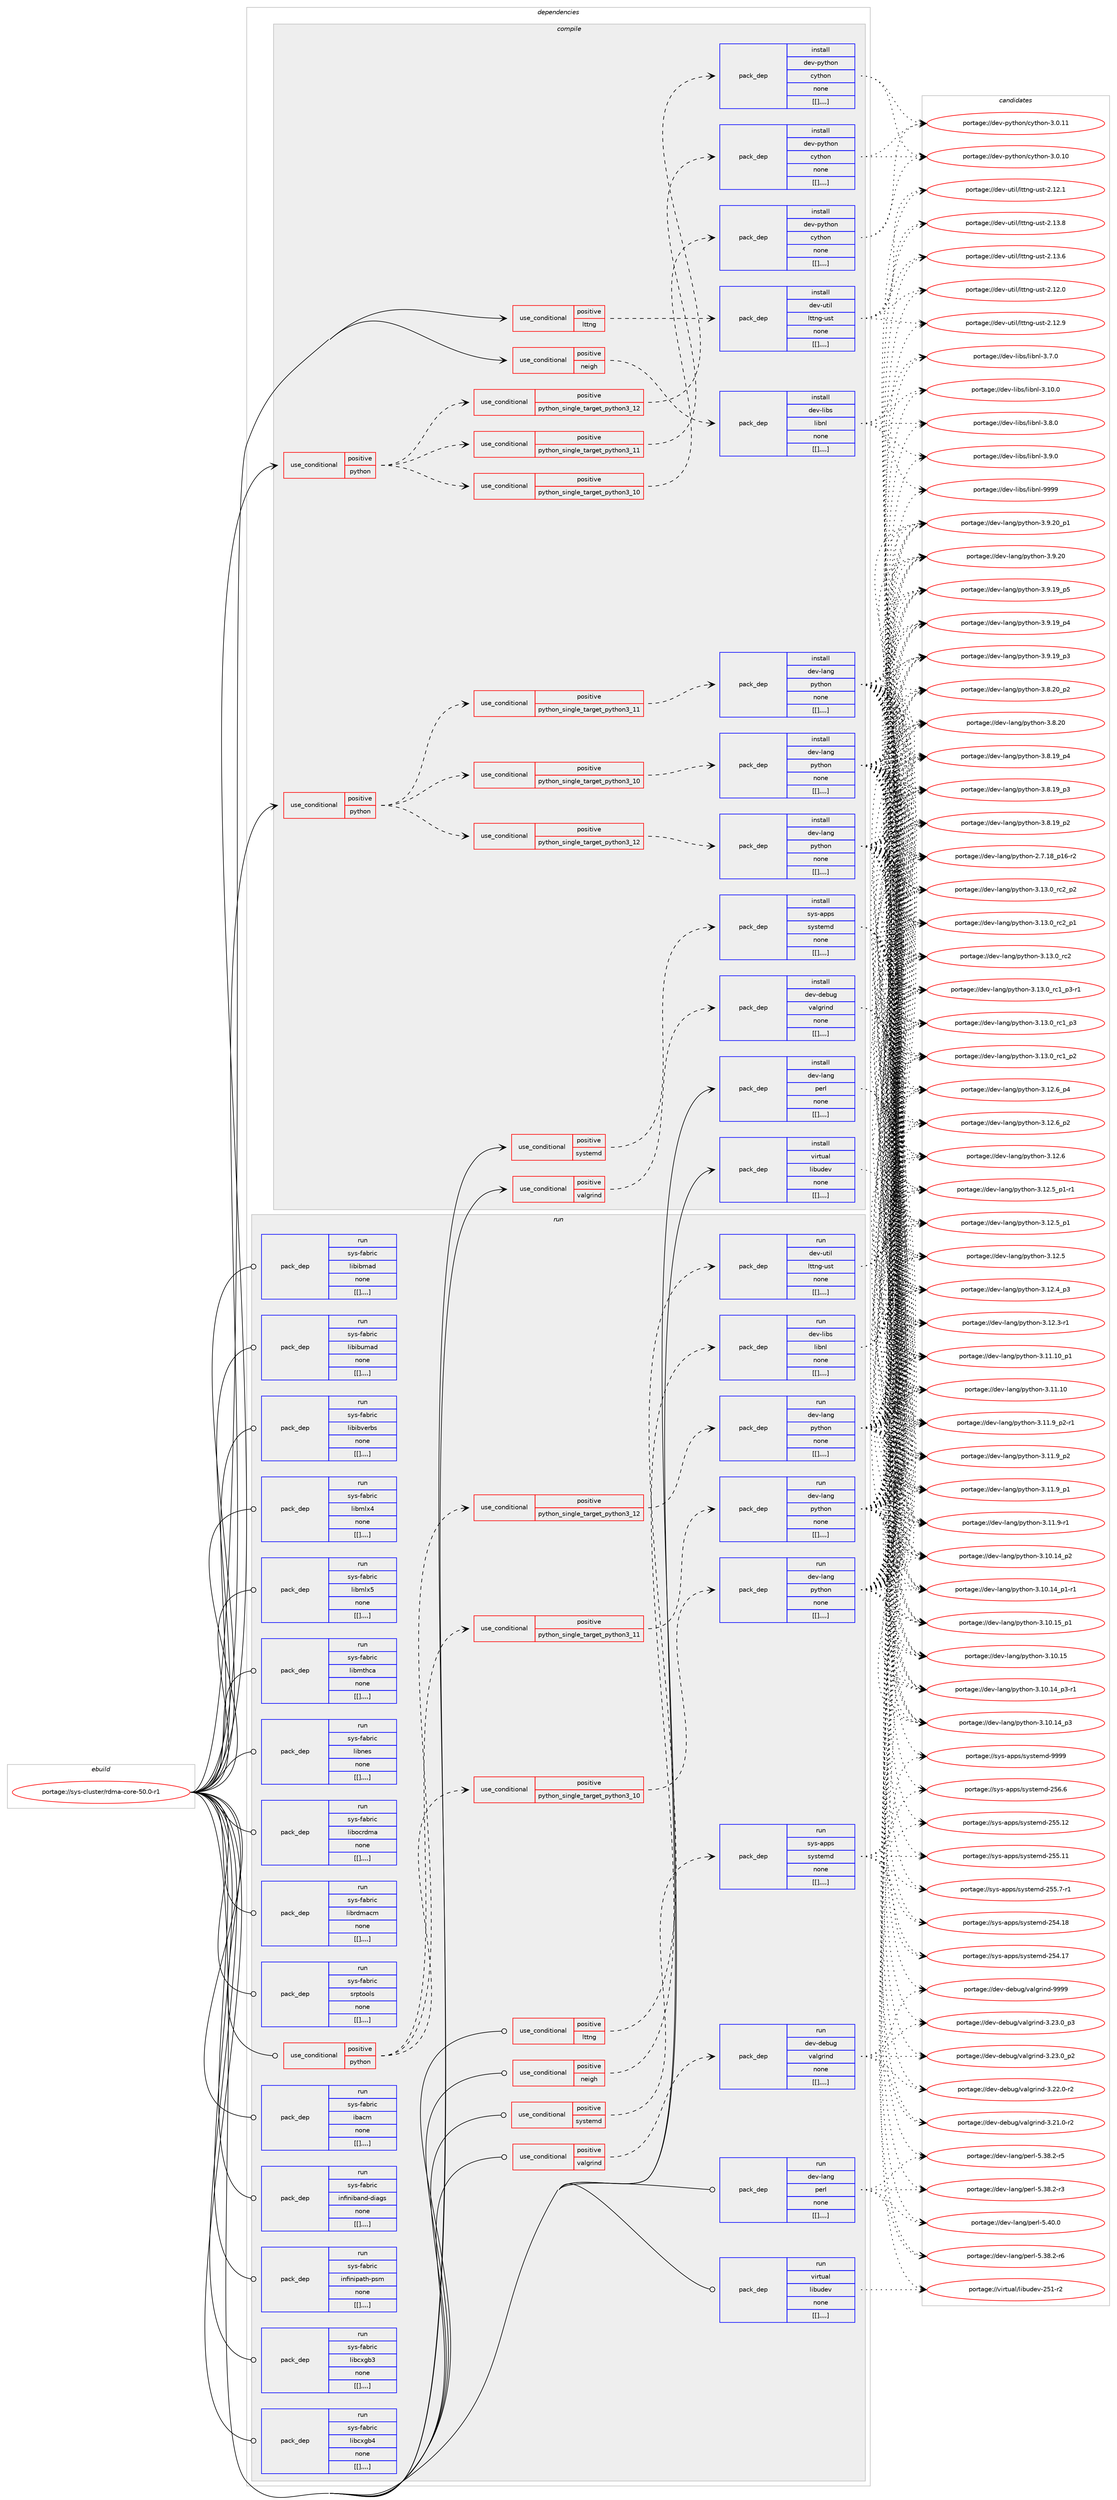 digraph prolog {

# *************
# Graph options
# *************

newrank=true;
concentrate=true;
compound=true;
graph [rankdir=LR,fontname=Helvetica,fontsize=10,ranksep=1.5];#, ranksep=2.5, nodesep=0.2];
edge  [arrowhead=vee];
node  [fontname=Helvetica,fontsize=10];

# **********
# The ebuild
# **********

subgraph cluster_leftcol {
color=gray;
label=<<i>ebuild</i>>;
id [label="portage://sys-cluster/rdma-core-50.0-r1", color=red, width=4, href="../sys-cluster/rdma-core-50.0-r1.svg"];
}

# ****************
# The dependencies
# ****************

subgraph cluster_midcol {
color=gray;
label=<<i>dependencies</i>>;
subgraph cluster_compile {
fillcolor="#eeeeee";
style=filled;
label=<<i>compile</i>>;
subgraph cond3790 {
dependency10531 [label=<<TABLE BORDER="0" CELLBORDER="1" CELLSPACING="0" CELLPADDING="4"><TR><TD ROWSPAN="3" CELLPADDING="10">use_conditional</TD></TR><TR><TD>positive</TD></TR><TR><TD>lttng</TD></TR></TABLE>>, shape=none, color=red];
subgraph pack6705 {
dependency10532 [label=<<TABLE BORDER="0" CELLBORDER="1" CELLSPACING="0" CELLPADDING="4" WIDTH="220"><TR><TD ROWSPAN="6" CELLPADDING="30">pack_dep</TD></TR><TR><TD WIDTH="110">install</TD></TR><TR><TD>dev-util</TD></TR><TR><TD>lttng-ust</TD></TR><TR><TD>none</TD></TR><TR><TD>[[],,,,]</TD></TR></TABLE>>, shape=none, color=blue];
}
dependency10531:e -> dependency10532:w [weight=20,style="dashed",arrowhead="vee"];
}
id:e -> dependency10531:w [weight=20,style="solid",arrowhead="vee"];
subgraph cond3791 {
dependency10533 [label=<<TABLE BORDER="0" CELLBORDER="1" CELLSPACING="0" CELLPADDING="4"><TR><TD ROWSPAN="3" CELLPADDING="10">use_conditional</TD></TR><TR><TD>positive</TD></TR><TR><TD>neigh</TD></TR></TABLE>>, shape=none, color=red];
subgraph pack6706 {
dependency10534 [label=<<TABLE BORDER="0" CELLBORDER="1" CELLSPACING="0" CELLPADDING="4" WIDTH="220"><TR><TD ROWSPAN="6" CELLPADDING="30">pack_dep</TD></TR><TR><TD WIDTH="110">install</TD></TR><TR><TD>dev-libs</TD></TR><TR><TD>libnl</TD></TR><TR><TD>none</TD></TR><TR><TD>[[],,,,]</TD></TR></TABLE>>, shape=none, color=blue];
}
dependency10533:e -> dependency10534:w [weight=20,style="dashed",arrowhead="vee"];
}
id:e -> dependency10533:w [weight=20,style="solid",arrowhead="vee"];
subgraph cond3792 {
dependency10535 [label=<<TABLE BORDER="0" CELLBORDER="1" CELLSPACING="0" CELLPADDING="4"><TR><TD ROWSPAN="3" CELLPADDING="10">use_conditional</TD></TR><TR><TD>positive</TD></TR><TR><TD>python</TD></TR></TABLE>>, shape=none, color=red];
subgraph cond3793 {
dependency10536 [label=<<TABLE BORDER="0" CELLBORDER="1" CELLSPACING="0" CELLPADDING="4"><TR><TD ROWSPAN="3" CELLPADDING="10">use_conditional</TD></TR><TR><TD>positive</TD></TR><TR><TD>python_single_target_python3_10</TD></TR></TABLE>>, shape=none, color=red];
subgraph pack6707 {
dependency10537 [label=<<TABLE BORDER="0" CELLBORDER="1" CELLSPACING="0" CELLPADDING="4" WIDTH="220"><TR><TD ROWSPAN="6" CELLPADDING="30">pack_dep</TD></TR><TR><TD WIDTH="110">install</TD></TR><TR><TD>dev-lang</TD></TR><TR><TD>python</TD></TR><TR><TD>none</TD></TR><TR><TD>[[],,,,]</TD></TR></TABLE>>, shape=none, color=blue];
}
dependency10536:e -> dependency10537:w [weight=20,style="dashed",arrowhead="vee"];
}
dependency10535:e -> dependency10536:w [weight=20,style="dashed",arrowhead="vee"];
subgraph cond3794 {
dependency10538 [label=<<TABLE BORDER="0" CELLBORDER="1" CELLSPACING="0" CELLPADDING="4"><TR><TD ROWSPAN="3" CELLPADDING="10">use_conditional</TD></TR><TR><TD>positive</TD></TR><TR><TD>python_single_target_python3_11</TD></TR></TABLE>>, shape=none, color=red];
subgraph pack6708 {
dependency10539 [label=<<TABLE BORDER="0" CELLBORDER="1" CELLSPACING="0" CELLPADDING="4" WIDTH="220"><TR><TD ROWSPAN="6" CELLPADDING="30">pack_dep</TD></TR><TR><TD WIDTH="110">install</TD></TR><TR><TD>dev-lang</TD></TR><TR><TD>python</TD></TR><TR><TD>none</TD></TR><TR><TD>[[],,,,]</TD></TR></TABLE>>, shape=none, color=blue];
}
dependency10538:e -> dependency10539:w [weight=20,style="dashed",arrowhead="vee"];
}
dependency10535:e -> dependency10538:w [weight=20,style="dashed",arrowhead="vee"];
subgraph cond3795 {
dependency10540 [label=<<TABLE BORDER="0" CELLBORDER="1" CELLSPACING="0" CELLPADDING="4"><TR><TD ROWSPAN="3" CELLPADDING="10">use_conditional</TD></TR><TR><TD>positive</TD></TR><TR><TD>python_single_target_python3_12</TD></TR></TABLE>>, shape=none, color=red];
subgraph pack6709 {
dependency10541 [label=<<TABLE BORDER="0" CELLBORDER="1" CELLSPACING="0" CELLPADDING="4" WIDTH="220"><TR><TD ROWSPAN="6" CELLPADDING="30">pack_dep</TD></TR><TR><TD WIDTH="110">install</TD></TR><TR><TD>dev-lang</TD></TR><TR><TD>python</TD></TR><TR><TD>none</TD></TR><TR><TD>[[],,,,]</TD></TR></TABLE>>, shape=none, color=blue];
}
dependency10540:e -> dependency10541:w [weight=20,style="dashed",arrowhead="vee"];
}
dependency10535:e -> dependency10540:w [weight=20,style="dashed",arrowhead="vee"];
}
id:e -> dependency10535:w [weight=20,style="solid",arrowhead="vee"];
subgraph cond3796 {
dependency10542 [label=<<TABLE BORDER="0" CELLBORDER="1" CELLSPACING="0" CELLPADDING="4"><TR><TD ROWSPAN="3" CELLPADDING="10">use_conditional</TD></TR><TR><TD>positive</TD></TR><TR><TD>python</TD></TR></TABLE>>, shape=none, color=red];
subgraph cond3797 {
dependency10543 [label=<<TABLE BORDER="0" CELLBORDER="1" CELLSPACING="0" CELLPADDING="4"><TR><TD ROWSPAN="3" CELLPADDING="10">use_conditional</TD></TR><TR><TD>positive</TD></TR><TR><TD>python_single_target_python3_10</TD></TR></TABLE>>, shape=none, color=red];
subgraph pack6710 {
dependency10544 [label=<<TABLE BORDER="0" CELLBORDER="1" CELLSPACING="0" CELLPADDING="4" WIDTH="220"><TR><TD ROWSPAN="6" CELLPADDING="30">pack_dep</TD></TR><TR><TD WIDTH="110">install</TD></TR><TR><TD>dev-python</TD></TR><TR><TD>cython</TD></TR><TR><TD>none</TD></TR><TR><TD>[[],,,,]</TD></TR></TABLE>>, shape=none, color=blue];
}
dependency10543:e -> dependency10544:w [weight=20,style="dashed",arrowhead="vee"];
}
dependency10542:e -> dependency10543:w [weight=20,style="dashed",arrowhead="vee"];
subgraph cond3798 {
dependency10545 [label=<<TABLE BORDER="0" CELLBORDER="1" CELLSPACING="0" CELLPADDING="4"><TR><TD ROWSPAN="3" CELLPADDING="10">use_conditional</TD></TR><TR><TD>positive</TD></TR><TR><TD>python_single_target_python3_11</TD></TR></TABLE>>, shape=none, color=red];
subgraph pack6711 {
dependency10546 [label=<<TABLE BORDER="0" CELLBORDER="1" CELLSPACING="0" CELLPADDING="4" WIDTH="220"><TR><TD ROWSPAN="6" CELLPADDING="30">pack_dep</TD></TR><TR><TD WIDTH="110">install</TD></TR><TR><TD>dev-python</TD></TR><TR><TD>cython</TD></TR><TR><TD>none</TD></TR><TR><TD>[[],,,,]</TD></TR></TABLE>>, shape=none, color=blue];
}
dependency10545:e -> dependency10546:w [weight=20,style="dashed",arrowhead="vee"];
}
dependency10542:e -> dependency10545:w [weight=20,style="dashed",arrowhead="vee"];
subgraph cond3799 {
dependency10547 [label=<<TABLE BORDER="0" CELLBORDER="1" CELLSPACING="0" CELLPADDING="4"><TR><TD ROWSPAN="3" CELLPADDING="10">use_conditional</TD></TR><TR><TD>positive</TD></TR><TR><TD>python_single_target_python3_12</TD></TR></TABLE>>, shape=none, color=red];
subgraph pack6712 {
dependency10548 [label=<<TABLE BORDER="0" CELLBORDER="1" CELLSPACING="0" CELLPADDING="4" WIDTH="220"><TR><TD ROWSPAN="6" CELLPADDING="30">pack_dep</TD></TR><TR><TD WIDTH="110">install</TD></TR><TR><TD>dev-python</TD></TR><TR><TD>cython</TD></TR><TR><TD>none</TD></TR><TR><TD>[[],,,,]</TD></TR></TABLE>>, shape=none, color=blue];
}
dependency10547:e -> dependency10548:w [weight=20,style="dashed",arrowhead="vee"];
}
dependency10542:e -> dependency10547:w [weight=20,style="dashed",arrowhead="vee"];
}
id:e -> dependency10542:w [weight=20,style="solid",arrowhead="vee"];
subgraph cond3800 {
dependency10549 [label=<<TABLE BORDER="0" CELLBORDER="1" CELLSPACING="0" CELLPADDING="4"><TR><TD ROWSPAN="3" CELLPADDING="10">use_conditional</TD></TR><TR><TD>positive</TD></TR><TR><TD>systemd</TD></TR></TABLE>>, shape=none, color=red];
subgraph pack6713 {
dependency10550 [label=<<TABLE BORDER="0" CELLBORDER="1" CELLSPACING="0" CELLPADDING="4" WIDTH="220"><TR><TD ROWSPAN="6" CELLPADDING="30">pack_dep</TD></TR><TR><TD WIDTH="110">install</TD></TR><TR><TD>sys-apps</TD></TR><TR><TD>systemd</TD></TR><TR><TD>none</TD></TR><TR><TD>[[],,,,]</TD></TR></TABLE>>, shape=none, color=blue];
}
dependency10549:e -> dependency10550:w [weight=20,style="dashed",arrowhead="vee"];
}
id:e -> dependency10549:w [weight=20,style="solid",arrowhead="vee"];
subgraph cond3801 {
dependency10551 [label=<<TABLE BORDER="0" CELLBORDER="1" CELLSPACING="0" CELLPADDING="4"><TR><TD ROWSPAN="3" CELLPADDING="10">use_conditional</TD></TR><TR><TD>positive</TD></TR><TR><TD>valgrind</TD></TR></TABLE>>, shape=none, color=red];
subgraph pack6714 {
dependency10552 [label=<<TABLE BORDER="0" CELLBORDER="1" CELLSPACING="0" CELLPADDING="4" WIDTH="220"><TR><TD ROWSPAN="6" CELLPADDING="30">pack_dep</TD></TR><TR><TD WIDTH="110">install</TD></TR><TR><TD>dev-debug</TD></TR><TR><TD>valgrind</TD></TR><TR><TD>none</TD></TR><TR><TD>[[],,,,]</TD></TR></TABLE>>, shape=none, color=blue];
}
dependency10551:e -> dependency10552:w [weight=20,style="dashed",arrowhead="vee"];
}
id:e -> dependency10551:w [weight=20,style="solid",arrowhead="vee"];
subgraph pack6715 {
dependency10553 [label=<<TABLE BORDER="0" CELLBORDER="1" CELLSPACING="0" CELLPADDING="4" WIDTH="220"><TR><TD ROWSPAN="6" CELLPADDING="30">pack_dep</TD></TR><TR><TD WIDTH="110">install</TD></TR><TR><TD>dev-lang</TD></TR><TR><TD>perl</TD></TR><TR><TD>none</TD></TR><TR><TD>[[],,,,]</TD></TR></TABLE>>, shape=none, color=blue];
}
id:e -> dependency10553:w [weight=20,style="solid",arrowhead="vee"];
subgraph pack6716 {
dependency10554 [label=<<TABLE BORDER="0" CELLBORDER="1" CELLSPACING="0" CELLPADDING="4" WIDTH="220"><TR><TD ROWSPAN="6" CELLPADDING="30">pack_dep</TD></TR><TR><TD WIDTH="110">install</TD></TR><TR><TD>virtual</TD></TR><TR><TD>libudev</TD></TR><TR><TD>none</TD></TR><TR><TD>[[],,,,]</TD></TR></TABLE>>, shape=none, color=blue];
}
id:e -> dependency10554:w [weight=20,style="solid",arrowhead="vee"];
}
subgraph cluster_compileandrun {
fillcolor="#eeeeee";
style=filled;
label=<<i>compile and run</i>>;
}
subgraph cluster_run {
fillcolor="#eeeeee";
style=filled;
label=<<i>run</i>>;
subgraph cond3802 {
dependency10555 [label=<<TABLE BORDER="0" CELLBORDER="1" CELLSPACING="0" CELLPADDING="4"><TR><TD ROWSPAN="3" CELLPADDING="10">use_conditional</TD></TR><TR><TD>positive</TD></TR><TR><TD>lttng</TD></TR></TABLE>>, shape=none, color=red];
subgraph pack6717 {
dependency10556 [label=<<TABLE BORDER="0" CELLBORDER="1" CELLSPACING="0" CELLPADDING="4" WIDTH="220"><TR><TD ROWSPAN="6" CELLPADDING="30">pack_dep</TD></TR><TR><TD WIDTH="110">run</TD></TR><TR><TD>dev-util</TD></TR><TR><TD>lttng-ust</TD></TR><TR><TD>none</TD></TR><TR><TD>[[],,,,]</TD></TR></TABLE>>, shape=none, color=blue];
}
dependency10555:e -> dependency10556:w [weight=20,style="dashed",arrowhead="vee"];
}
id:e -> dependency10555:w [weight=20,style="solid",arrowhead="odot"];
subgraph cond3803 {
dependency10557 [label=<<TABLE BORDER="0" CELLBORDER="1" CELLSPACING="0" CELLPADDING="4"><TR><TD ROWSPAN="3" CELLPADDING="10">use_conditional</TD></TR><TR><TD>positive</TD></TR><TR><TD>neigh</TD></TR></TABLE>>, shape=none, color=red];
subgraph pack6718 {
dependency10558 [label=<<TABLE BORDER="0" CELLBORDER="1" CELLSPACING="0" CELLPADDING="4" WIDTH="220"><TR><TD ROWSPAN="6" CELLPADDING="30">pack_dep</TD></TR><TR><TD WIDTH="110">run</TD></TR><TR><TD>dev-libs</TD></TR><TR><TD>libnl</TD></TR><TR><TD>none</TD></TR><TR><TD>[[],,,,]</TD></TR></TABLE>>, shape=none, color=blue];
}
dependency10557:e -> dependency10558:w [weight=20,style="dashed",arrowhead="vee"];
}
id:e -> dependency10557:w [weight=20,style="solid",arrowhead="odot"];
subgraph cond3804 {
dependency10559 [label=<<TABLE BORDER="0" CELLBORDER="1" CELLSPACING="0" CELLPADDING="4"><TR><TD ROWSPAN="3" CELLPADDING="10">use_conditional</TD></TR><TR><TD>positive</TD></TR><TR><TD>python</TD></TR></TABLE>>, shape=none, color=red];
subgraph cond3805 {
dependency10560 [label=<<TABLE BORDER="0" CELLBORDER="1" CELLSPACING="0" CELLPADDING="4"><TR><TD ROWSPAN="3" CELLPADDING="10">use_conditional</TD></TR><TR><TD>positive</TD></TR><TR><TD>python_single_target_python3_10</TD></TR></TABLE>>, shape=none, color=red];
subgraph pack6719 {
dependency10561 [label=<<TABLE BORDER="0" CELLBORDER="1" CELLSPACING="0" CELLPADDING="4" WIDTH="220"><TR><TD ROWSPAN="6" CELLPADDING="30">pack_dep</TD></TR><TR><TD WIDTH="110">run</TD></TR><TR><TD>dev-lang</TD></TR><TR><TD>python</TD></TR><TR><TD>none</TD></TR><TR><TD>[[],,,,]</TD></TR></TABLE>>, shape=none, color=blue];
}
dependency10560:e -> dependency10561:w [weight=20,style="dashed",arrowhead="vee"];
}
dependency10559:e -> dependency10560:w [weight=20,style="dashed",arrowhead="vee"];
subgraph cond3806 {
dependency10562 [label=<<TABLE BORDER="0" CELLBORDER="1" CELLSPACING="0" CELLPADDING="4"><TR><TD ROWSPAN="3" CELLPADDING="10">use_conditional</TD></TR><TR><TD>positive</TD></TR><TR><TD>python_single_target_python3_11</TD></TR></TABLE>>, shape=none, color=red];
subgraph pack6720 {
dependency10563 [label=<<TABLE BORDER="0" CELLBORDER="1" CELLSPACING="0" CELLPADDING="4" WIDTH="220"><TR><TD ROWSPAN="6" CELLPADDING="30">pack_dep</TD></TR><TR><TD WIDTH="110">run</TD></TR><TR><TD>dev-lang</TD></TR><TR><TD>python</TD></TR><TR><TD>none</TD></TR><TR><TD>[[],,,,]</TD></TR></TABLE>>, shape=none, color=blue];
}
dependency10562:e -> dependency10563:w [weight=20,style="dashed",arrowhead="vee"];
}
dependency10559:e -> dependency10562:w [weight=20,style="dashed",arrowhead="vee"];
subgraph cond3807 {
dependency10564 [label=<<TABLE BORDER="0" CELLBORDER="1" CELLSPACING="0" CELLPADDING="4"><TR><TD ROWSPAN="3" CELLPADDING="10">use_conditional</TD></TR><TR><TD>positive</TD></TR><TR><TD>python_single_target_python3_12</TD></TR></TABLE>>, shape=none, color=red];
subgraph pack6721 {
dependency10565 [label=<<TABLE BORDER="0" CELLBORDER="1" CELLSPACING="0" CELLPADDING="4" WIDTH="220"><TR><TD ROWSPAN="6" CELLPADDING="30">pack_dep</TD></TR><TR><TD WIDTH="110">run</TD></TR><TR><TD>dev-lang</TD></TR><TR><TD>python</TD></TR><TR><TD>none</TD></TR><TR><TD>[[],,,,]</TD></TR></TABLE>>, shape=none, color=blue];
}
dependency10564:e -> dependency10565:w [weight=20,style="dashed",arrowhead="vee"];
}
dependency10559:e -> dependency10564:w [weight=20,style="dashed",arrowhead="vee"];
}
id:e -> dependency10559:w [weight=20,style="solid",arrowhead="odot"];
subgraph cond3808 {
dependency10566 [label=<<TABLE BORDER="0" CELLBORDER="1" CELLSPACING="0" CELLPADDING="4"><TR><TD ROWSPAN="3" CELLPADDING="10">use_conditional</TD></TR><TR><TD>positive</TD></TR><TR><TD>systemd</TD></TR></TABLE>>, shape=none, color=red];
subgraph pack6722 {
dependency10567 [label=<<TABLE BORDER="0" CELLBORDER="1" CELLSPACING="0" CELLPADDING="4" WIDTH="220"><TR><TD ROWSPAN="6" CELLPADDING="30">pack_dep</TD></TR><TR><TD WIDTH="110">run</TD></TR><TR><TD>sys-apps</TD></TR><TR><TD>systemd</TD></TR><TR><TD>none</TD></TR><TR><TD>[[],,,,]</TD></TR></TABLE>>, shape=none, color=blue];
}
dependency10566:e -> dependency10567:w [weight=20,style="dashed",arrowhead="vee"];
}
id:e -> dependency10566:w [weight=20,style="solid",arrowhead="odot"];
subgraph cond3809 {
dependency10568 [label=<<TABLE BORDER="0" CELLBORDER="1" CELLSPACING="0" CELLPADDING="4"><TR><TD ROWSPAN="3" CELLPADDING="10">use_conditional</TD></TR><TR><TD>positive</TD></TR><TR><TD>valgrind</TD></TR></TABLE>>, shape=none, color=red];
subgraph pack6723 {
dependency10569 [label=<<TABLE BORDER="0" CELLBORDER="1" CELLSPACING="0" CELLPADDING="4" WIDTH="220"><TR><TD ROWSPAN="6" CELLPADDING="30">pack_dep</TD></TR><TR><TD WIDTH="110">run</TD></TR><TR><TD>dev-debug</TD></TR><TR><TD>valgrind</TD></TR><TR><TD>none</TD></TR><TR><TD>[[],,,,]</TD></TR></TABLE>>, shape=none, color=blue];
}
dependency10568:e -> dependency10569:w [weight=20,style="dashed",arrowhead="vee"];
}
id:e -> dependency10568:w [weight=20,style="solid",arrowhead="odot"];
subgraph pack6724 {
dependency10570 [label=<<TABLE BORDER="0" CELLBORDER="1" CELLSPACING="0" CELLPADDING="4" WIDTH="220"><TR><TD ROWSPAN="6" CELLPADDING="30">pack_dep</TD></TR><TR><TD WIDTH="110">run</TD></TR><TR><TD>dev-lang</TD></TR><TR><TD>perl</TD></TR><TR><TD>none</TD></TR><TR><TD>[[],,,,]</TD></TR></TABLE>>, shape=none, color=blue];
}
id:e -> dependency10570:w [weight=20,style="solid",arrowhead="odot"];
subgraph pack6725 {
dependency10571 [label=<<TABLE BORDER="0" CELLBORDER="1" CELLSPACING="0" CELLPADDING="4" WIDTH="220"><TR><TD ROWSPAN="6" CELLPADDING="30">pack_dep</TD></TR><TR><TD WIDTH="110">run</TD></TR><TR><TD>virtual</TD></TR><TR><TD>libudev</TD></TR><TR><TD>none</TD></TR><TR><TD>[[],,,,]</TD></TR></TABLE>>, shape=none, color=blue];
}
id:e -> dependency10571:w [weight=20,style="solid",arrowhead="odot"];
subgraph pack6726 {
dependency10572 [label=<<TABLE BORDER="0" CELLBORDER="1" CELLSPACING="0" CELLPADDING="4" WIDTH="220"><TR><TD ROWSPAN="6" CELLPADDING="30">pack_dep</TD></TR><TR><TD WIDTH="110">run</TD></TR><TR><TD>sys-fabric</TD></TR><TR><TD>ibacm</TD></TR><TR><TD>none</TD></TR><TR><TD>[[],,,,]</TD></TR></TABLE>>, shape=none, color=blue];
}
id:e -> dependency10572:w [weight=20,style="solid",arrowhead="odot"];
subgraph pack6727 {
dependency10573 [label=<<TABLE BORDER="0" CELLBORDER="1" CELLSPACING="0" CELLPADDING="4" WIDTH="220"><TR><TD ROWSPAN="6" CELLPADDING="30">pack_dep</TD></TR><TR><TD WIDTH="110">run</TD></TR><TR><TD>sys-fabric</TD></TR><TR><TD>infiniband-diags</TD></TR><TR><TD>none</TD></TR><TR><TD>[[],,,,]</TD></TR></TABLE>>, shape=none, color=blue];
}
id:e -> dependency10573:w [weight=20,style="solid",arrowhead="odot"];
subgraph pack6728 {
dependency10574 [label=<<TABLE BORDER="0" CELLBORDER="1" CELLSPACING="0" CELLPADDING="4" WIDTH="220"><TR><TD ROWSPAN="6" CELLPADDING="30">pack_dep</TD></TR><TR><TD WIDTH="110">run</TD></TR><TR><TD>sys-fabric</TD></TR><TR><TD>infinipath-psm</TD></TR><TR><TD>none</TD></TR><TR><TD>[[],,,,]</TD></TR></TABLE>>, shape=none, color=blue];
}
id:e -> dependency10574:w [weight=20,style="solid",arrowhead="odot"];
subgraph pack6729 {
dependency10575 [label=<<TABLE BORDER="0" CELLBORDER="1" CELLSPACING="0" CELLPADDING="4" WIDTH="220"><TR><TD ROWSPAN="6" CELLPADDING="30">pack_dep</TD></TR><TR><TD WIDTH="110">run</TD></TR><TR><TD>sys-fabric</TD></TR><TR><TD>libcxgb3</TD></TR><TR><TD>none</TD></TR><TR><TD>[[],,,,]</TD></TR></TABLE>>, shape=none, color=blue];
}
id:e -> dependency10575:w [weight=20,style="solid",arrowhead="odot"];
subgraph pack6730 {
dependency10576 [label=<<TABLE BORDER="0" CELLBORDER="1" CELLSPACING="0" CELLPADDING="4" WIDTH="220"><TR><TD ROWSPAN="6" CELLPADDING="30">pack_dep</TD></TR><TR><TD WIDTH="110">run</TD></TR><TR><TD>sys-fabric</TD></TR><TR><TD>libcxgb4</TD></TR><TR><TD>none</TD></TR><TR><TD>[[],,,,]</TD></TR></TABLE>>, shape=none, color=blue];
}
id:e -> dependency10576:w [weight=20,style="solid",arrowhead="odot"];
subgraph pack6731 {
dependency10577 [label=<<TABLE BORDER="0" CELLBORDER="1" CELLSPACING="0" CELLPADDING="4" WIDTH="220"><TR><TD ROWSPAN="6" CELLPADDING="30">pack_dep</TD></TR><TR><TD WIDTH="110">run</TD></TR><TR><TD>sys-fabric</TD></TR><TR><TD>libibmad</TD></TR><TR><TD>none</TD></TR><TR><TD>[[],,,,]</TD></TR></TABLE>>, shape=none, color=blue];
}
id:e -> dependency10577:w [weight=20,style="solid",arrowhead="odot"];
subgraph pack6732 {
dependency10578 [label=<<TABLE BORDER="0" CELLBORDER="1" CELLSPACING="0" CELLPADDING="4" WIDTH="220"><TR><TD ROWSPAN="6" CELLPADDING="30">pack_dep</TD></TR><TR><TD WIDTH="110">run</TD></TR><TR><TD>sys-fabric</TD></TR><TR><TD>libibumad</TD></TR><TR><TD>none</TD></TR><TR><TD>[[],,,,]</TD></TR></TABLE>>, shape=none, color=blue];
}
id:e -> dependency10578:w [weight=20,style="solid",arrowhead="odot"];
subgraph pack6733 {
dependency10579 [label=<<TABLE BORDER="0" CELLBORDER="1" CELLSPACING="0" CELLPADDING="4" WIDTH="220"><TR><TD ROWSPAN="6" CELLPADDING="30">pack_dep</TD></TR><TR><TD WIDTH="110">run</TD></TR><TR><TD>sys-fabric</TD></TR><TR><TD>libibverbs</TD></TR><TR><TD>none</TD></TR><TR><TD>[[],,,,]</TD></TR></TABLE>>, shape=none, color=blue];
}
id:e -> dependency10579:w [weight=20,style="solid",arrowhead="odot"];
subgraph pack6734 {
dependency10580 [label=<<TABLE BORDER="0" CELLBORDER="1" CELLSPACING="0" CELLPADDING="4" WIDTH="220"><TR><TD ROWSPAN="6" CELLPADDING="30">pack_dep</TD></TR><TR><TD WIDTH="110">run</TD></TR><TR><TD>sys-fabric</TD></TR><TR><TD>libmlx4</TD></TR><TR><TD>none</TD></TR><TR><TD>[[],,,,]</TD></TR></TABLE>>, shape=none, color=blue];
}
id:e -> dependency10580:w [weight=20,style="solid",arrowhead="odot"];
subgraph pack6735 {
dependency10581 [label=<<TABLE BORDER="0" CELLBORDER="1" CELLSPACING="0" CELLPADDING="4" WIDTH="220"><TR><TD ROWSPAN="6" CELLPADDING="30">pack_dep</TD></TR><TR><TD WIDTH="110">run</TD></TR><TR><TD>sys-fabric</TD></TR><TR><TD>libmlx5</TD></TR><TR><TD>none</TD></TR><TR><TD>[[],,,,]</TD></TR></TABLE>>, shape=none, color=blue];
}
id:e -> dependency10581:w [weight=20,style="solid",arrowhead="odot"];
subgraph pack6736 {
dependency10582 [label=<<TABLE BORDER="0" CELLBORDER="1" CELLSPACING="0" CELLPADDING="4" WIDTH="220"><TR><TD ROWSPAN="6" CELLPADDING="30">pack_dep</TD></TR><TR><TD WIDTH="110">run</TD></TR><TR><TD>sys-fabric</TD></TR><TR><TD>libmthca</TD></TR><TR><TD>none</TD></TR><TR><TD>[[],,,,]</TD></TR></TABLE>>, shape=none, color=blue];
}
id:e -> dependency10582:w [weight=20,style="solid",arrowhead="odot"];
subgraph pack6737 {
dependency10583 [label=<<TABLE BORDER="0" CELLBORDER="1" CELLSPACING="0" CELLPADDING="4" WIDTH="220"><TR><TD ROWSPAN="6" CELLPADDING="30">pack_dep</TD></TR><TR><TD WIDTH="110">run</TD></TR><TR><TD>sys-fabric</TD></TR><TR><TD>libnes</TD></TR><TR><TD>none</TD></TR><TR><TD>[[],,,,]</TD></TR></TABLE>>, shape=none, color=blue];
}
id:e -> dependency10583:w [weight=20,style="solid",arrowhead="odot"];
subgraph pack6738 {
dependency10584 [label=<<TABLE BORDER="0" CELLBORDER="1" CELLSPACING="0" CELLPADDING="4" WIDTH="220"><TR><TD ROWSPAN="6" CELLPADDING="30">pack_dep</TD></TR><TR><TD WIDTH="110">run</TD></TR><TR><TD>sys-fabric</TD></TR><TR><TD>libocrdma</TD></TR><TR><TD>none</TD></TR><TR><TD>[[],,,,]</TD></TR></TABLE>>, shape=none, color=blue];
}
id:e -> dependency10584:w [weight=20,style="solid",arrowhead="odot"];
subgraph pack6739 {
dependency10585 [label=<<TABLE BORDER="0" CELLBORDER="1" CELLSPACING="0" CELLPADDING="4" WIDTH="220"><TR><TD ROWSPAN="6" CELLPADDING="30">pack_dep</TD></TR><TR><TD WIDTH="110">run</TD></TR><TR><TD>sys-fabric</TD></TR><TR><TD>librdmacm</TD></TR><TR><TD>none</TD></TR><TR><TD>[[],,,,]</TD></TR></TABLE>>, shape=none, color=blue];
}
id:e -> dependency10585:w [weight=20,style="solid",arrowhead="odot"];
subgraph pack6740 {
dependency10586 [label=<<TABLE BORDER="0" CELLBORDER="1" CELLSPACING="0" CELLPADDING="4" WIDTH="220"><TR><TD ROWSPAN="6" CELLPADDING="30">pack_dep</TD></TR><TR><TD WIDTH="110">run</TD></TR><TR><TD>sys-fabric</TD></TR><TR><TD>srptools</TD></TR><TR><TD>none</TD></TR><TR><TD>[[],,,,]</TD></TR></TABLE>>, shape=none, color=blue];
}
id:e -> dependency10586:w [weight=20,style="solid",arrowhead="odot"];
}
}

# **************
# The candidates
# **************

subgraph cluster_choices {
rank=same;
color=gray;
label=<<i>candidates</i>>;

subgraph choice6705 {
color=black;
nodesep=1;
choice10010111845117116105108471081161161101034511711511645504649514656 [label="portage://dev-util/lttng-ust-2.13.8", color=red, width=4,href="../dev-util/lttng-ust-2.13.8.svg"];
choice10010111845117116105108471081161161101034511711511645504649514654 [label="portage://dev-util/lttng-ust-2.13.6", color=red, width=4,href="../dev-util/lttng-ust-2.13.6.svg"];
choice10010111845117116105108471081161161101034511711511645504649504657 [label="portage://dev-util/lttng-ust-2.12.9", color=red, width=4,href="../dev-util/lttng-ust-2.12.9.svg"];
choice10010111845117116105108471081161161101034511711511645504649504649 [label="portage://dev-util/lttng-ust-2.12.1", color=red, width=4,href="../dev-util/lttng-ust-2.12.1.svg"];
choice10010111845117116105108471081161161101034511711511645504649504648 [label="portage://dev-util/lttng-ust-2.12.0", color=red, width=4,href="../dev-util/lttng-ust-2.12.0.svg"];
dependency10532:e -> choice10010111845117116105108471081161161101034511711511645504649514656:w [style=dotted,weight="100"];
dependency10532:e -> choice10010111845117116105108471081161161101034511711511645504649514654:w [style=dotted,weight="100"];
dependency10532:e -> choice10010111845117116105108471081161161101034511711511645504649504657:w [style=dotted,weight="100"];
dependency10532:e -> choice10010111845117116105108471081161161101034511711511645504649504649:w [style=dotted,weight="100"];
dependency10532:e -> choice10010111845117116105108471081161161101034511711511645504649504648:w [style=dotted,weight="100"];
}
subgraph choice6706 {
color=black;
nodesep=1;
choice100101118451081059811547108105981101084557575757 [label="portage://dev-libs/libnl-9999", color=red, width=4,href="../dev-libs/libnl-9999.svg"];
choice1001011184510810598115471081059811010845514649484648 [label="portage://dev-libs/libnl-3.10.0", color=red, width=4,href="../dev-libs/libnl-3.10.0.svg"];
choice10010111845108105981154710810598110108455146574648 [label="portage://dev-libs/libnl-3.9.0", color=red, width=4,href="../dev-libs/libnl-3.9.0.svg"];
choice10010111845108105981154710810598110108455146564648 [label="portage://dev-libs/libnl-3.8.0", color=red, width=4,href="../dev-libs/libnl-3.8.0.svg"];
choice10010111845108105981154710810598110108455146554648 [label="portage://dev-libs/libnl-3.7.0", color=red, width=4,href="../dev-libs/libnl-3.7.0.svg"];
dependency10534:e -> choice100101118451081059811547108105981101084557575757:w [style=dotted,weight="100"];
dependency10534:e -> choice1001011184510810598115471081059811010845514649484648:w [style=dotted,weight="100"];
dependency10534:e -> choice10010111845108105981154710810598110108455146574648:w [style=dotted,weight="100"];
dependency10534:e -> choice10010111845108105981154710810598110108455146564648:w [style=dotted,weight="100"];
dependency10534:e -> choice10010111845108105981154710810598110108455146554648:w [style=dotted,weight="100"];
}
subgraph choice6707 {
color=black;
nodesep=1;
choice100101118451089711010347112121116104111110455146495146489511499509511250 [label="portage://dev-lang/python-3.13.0_rc2_p2", color=red, width=4,href="../dev-lang/python-3.13.0_rc2_p2.svg"];
choice100101118451089711010347112121116104111110455146495146489511499509511249 [label="portage://dev-lang/python-3.13.0_rc2_p1", color=red, width=4,href="../dev-lang/python-3.13.0_rc2_p1.svg"];
choice10010111845108971101034711212111610411111045514649514648951149950 [label="portage://dev-lang/python-3.13.0_rc2", color=red, width=4,href="../dev-lang/python-3.13.0_rc2.svg"];
choice1001011184510897110103471121211161041111104551464951464895114994995112514511449 [label="portage://dev-lang/python-3.13.0_rc1_p3-r1", color=red, width=4,href="../dev-lang/python-3.13.0_rc1_p3-r1.svg"];
choice100101118451089711010347112121116104111110455146495146489511499499511251 [label="portage://dev-lang/python-3.13.0_rc1_p3", color=red, width=4,href="../dev-lang/python-3.13.0_rc1_p3.svg"];
choice100101118451089711010347112121116104111110455146495146489511499499511250 [label="portage://dev-lang/python-3.13.0_rc1_p2", color=red, width=4,href="../dev-lang/python-3.13.0_rc1_p2.svg"];
choice100101118451089711010347112121116104111110455146495046549511252 [label="portage://dev-lang/python-3.12.6_p4", color=red, width=4,href="../dev-lang/python-3.12.6_p4.svg"];
choice100101118451089711010347112121116104111110455146495046549511250 [label="portage://dev-lang/python-3.12.6_p2", color=red, width=4,href="../dev-lang/python-3.12.6_p2.svg"];
choice10010111845108971101034711212111610411111045514649504654 [label="portage://dev-lang/python-3.12.6", color=red, width=4,href="../dev-lang/python-3.12.6.svg"];
choice1001011184510897110103471121211161041111104551464950465395112494511449 [label="portage://dev-lang/python-3.12.5_p1-r1", color=red, width=4,href="../dev-lang/python-3.12.5_p1-r1.svg"];
choice100101118451089711010347112121116104111110455146495046539511249 [label="portage://dev-lang/python-3.12.5_p1", color=red, width=4,href="../dev-lang/python-3.12.5_p1.svg"];
choice10010111845108971101034711212111610411111045514649504653 [label="portage://dev-lang/python-3.12.5", color=red, width=4,href="../dev-lang/python-3.12.5.svg"];
choice100101118451089711010347112121116104111110455146495046529511251 [label="portage://dev-lang/python-3.12.4_p3", color=red, width=4,href="../dev-lang/python-3.12.4_p3.svg"];
choice100101118451089711010347112121116104111110455146495046514511449 [label="portage://dev-lang/python-3.12.3-r1", color=red, width=4,href="../dev-lang/python-3.12.3-r1.svg"];
choice10010111845108971101034711212111610411111045514649494649489511249 [label="portage://dev-lang/python-3.11.10_p1", color=red, width=4,href="../dev-lang/python-3.11.10_p1.svg"];
choice1001011184510897110103471121211161041111104551464949464948 [label="portage://dev-lang/python-3.11.10", color=red, width=4,href="../dev-lang/python-3.11.10.svg"];
choice1001011184510897110103471121211161041111104551464949465795112504511449 [label="portage://dev-lang/python-3.11.9_p2-r1", color=red, width=4,href="../dev-lang/python-3.11.9_p2-r1.svg"];
choice100101118451089711010347112121116104111110455146494946579511250 [label="portage://dev-lang/python-3.11.9_p2", color=red, width=4,href="../dev-lang/python-3.11.9_p2.svg"];
choice100101118451089711010347112121116104111110455146494946579511249 [label="portage://dev-lang/python-3.11.9_p1", color=red, width=4,href="../dev-lang/python-3.11.9_p1.svg"];
choice100101118451089711010347112121116104111110455146494946574511449 [label="portage://dev-lang/python-3.11.9-r1", color=red, width=4,href="../dev-lang/python-3.11.9-r1.svg"];
choice10010111845108971101034711212111610411111045514649484649539511249 [label="portage://dev-lang/python-3.10.15_p1", color=red, width=4,href="../dev-lang/python-3.10.15_p1.svg"];
choice1001011184510897110103471121211161041111104551464948464953 [label="portage://dev-lang/python-3.10.15", color=red, width=4,href="../dev-lang/python-3.10.15.svg"];
choice100101118451089711010347112121116104111110455146494846495295112514511449 [label="portage://dev-lang/python-3.10.14_p3-r1", color=red, width=4,href="../dev-lang/python-3.10.14_p3-r1.svg"];
choice10010111845108971101034711212111610411111045514649484649529511251 [label="portage://dev-lang/python-3.10.14_p3", color=red, width=4,href="../dev-lang/python-3.10.14_p3.svg"];
choice10010111845108971101034711212111610411111045514649484649529511250 [label="portage://dev-lang/python-3.10.14_p2", color=red, width=4,href="../dev-lang/python-3.10.14_p2.svg"];
choice100101118451089711010347112121116104111110455146494846495295112494511449 [label="portage://dev-lang/python-3.10.14_p1-r1", color=red, width=4,href="../dev-lang/python-3.10.14_p1-r1.svg"];
choice100101118451089711010347112121116104111110455146574650489511249 [label="portage://dev-lang/python-3.9.20_p1", color=red, width=4,href="../dev-lang/python-3.9.20_p1.svg"];
choice10010111845108971101034711212111610411111045514657465048 [label="portage://dev-lang/python-3.9.20", color=red, width=4,href="../dev-lang/python-3.9.20.svg"];
choice100101118451089711010347112121116104111110455146574649579511253 [label="portage://dev-lang/python-3.9.19_p5", color=red, width=4,href="../dev-lang/python-3.9.19_p5.svg"];
choice100101118451089711010347112121116104111110455146574649579511252 [label="portage://dev-lang/python-3.9.19_p4", color=red, width=4,href="../dev-lang/python-3.9.19_p4.svg"];
choice100101118451089711010347112121116104111110455146574649579511251 [label="portage://dev-lang/python-3.9.19_p3", color=red, width=4,href="../dev-lang/python-3.9.19_p3.svg"];
choice100101118451089711010347112121116104111110455146564650489511250 [label="portage://dev-lang/python-3.8.20_p2", color=red, width=4,href="../dev-lang/python-3.8.20_p2.svg"];
choice10010111845108971101034711212111610411111045514656465048 [label="portage://dev-lang/python-3.8.20", color=red, width=4,href="../dev-lang/python-3.8.20.svg"];
choice100101118451089711010347112121116104111110455146564649579511252 [label="portage://dev-lang/python-3.8.19_p4", color=red, width=4,href="../dev-lang/python-3.8.19_p4.svg"];
choice100101118451089711010347112121116104111110455146564649579511251 [label="portage://dev-lang/python-3.8.19_p3", color=red, width=4,href="../dev-lang/python-3.8.19_p3.svg"];
choice100101118451089711010347112121116104111110455146564649579511250 [label="portage://dev-lang/python-3.8.19_p2", color=red, width=4,href="../dev-lang/python-3.8.19_p2.svg"];
choice100101118451089711010347112121116104111110455046554649569511249544511450 [label="portage://dev-lang/python-2.7.18_p16-r2", color=red, width=4,href="../dev-lang/python-2.7.18_p16-r2.svg"];
dependency10537:e -> choice100101118451089711010347112121116104111110455146495146489511499509511250:w [style=dotted,weight="100"];
dependency10537:e -> choice100101118451089711010347112121116104111110455146495146489511499509511249:w [style=dotted,weight="100"];
dependency10537:e -> choice10010111845108971101034711212111610411111045514649514648951149950:w [style=dotted,weight="100"];
dependency10537:e -> choice1001011184510897110103471121211161041111104551464951464895114994995112514511449:w [style=dotted,weight="100"];
dependency10537:e -> choice100101118451089711010347112121116104111110455146495146489511499499511251:w [style=dotted,weight="100"];
dependency10537:e -> choice100101118451089711010347112121116104111110455146495146489511499499511250:w [style=dotted,weight="100"];
dependency10537:e -> choice100101118451089711010347112121116104111110455146495046549511252:w [style=dotted,weight="100"];
dependency10537:e -> choice100101118451089711010347112121116104111110455146495046549511250:w [style=dotted,weight="100"];
dependency10537:e -> choice10010111845108971101034711212111610411111045514649504654:w [style=dotted,weight="100"];
dependency10537:e -> choice1001011184510897110103471121211161041111104551464950465395112494511449:w [style=dotted,weight="100"];
dependency10537:e -> choice100101118451089711010347112121116104111110455146495046539511249:w [style=dotted,weight="100"];
dependency10537:e -> choice10010111845108971101034711212111610411111045514649504653:w [style=dotted,weight="100"];
dependency10537:e -> choice100101118451089711010347112121116104111110455146495046529511251:w [style=dotted,weight="100"];
dependency10537:e -> choice100101118451089711010347112121116104111110455146495046514511449:w [style=dotted,weight="100"];
dependency10537:e -> choice10010111845108971101034711212111610411111045514649494649489511249:w [style=dotted,weight="100"];
dependency10537:e -> choice1001011184510897110103471121211161041111104551464949464948:w [style=dotted,weight="100"];
dependency10537:e -> choice1001011184510897110103471121211161041111104551464949465795112504511449:w [style=dotted,weight="100"];
dependency10537:e -> choice100101118451089711010347112121116104111110455146494946579511250:w [style=dotted,weight="100"];
dependency10537:e -> choice100101118451089711010347112121116104111110455146494946579511249:w [style=dotted,weight="100"];
dependency10537:e -> choice100101118451089711010347112121116104111110455146494946574511449:w [style=dotted,weight="100"];
dependency10537:e -> choice10010111845108971101034711212111610411111045514649484649539511249:w [style=dotted,weight="100"];
dependency10537:e -> choice1001011184510897110103471121211161041111104551464948464953:w [style=dotted,weight="100"];
dependency10537:e -> choice100101118451089711010347112121116104111110455146494846495295112514511449:w [style=dotted,weight="100"];
dependency10537:e -> choice10010111845108971101034711212111610411111045514649484649529511251:w [style=dotted,weight="100"];
dependency10537:e -> choice10010111845108971101034711212111610411111045514649484649529511250:w [style=dotted,weight="100"];
dependency10537:e -> choice100101118451089711010347112121116104111110455146494846495295112494511449:w [style=dotted,weight="100"];
dependency10537:e -> choice100101118451089711010347112121116104111110455146574650489511249:w [style=dotted,weight="100"];
dependency10537:e -> choice10010111845108971101034711212111610411111045514657465048:w [style=dotted,weight="100"];
dependency10537:e -> choice100101118451089711010347112121116104111110455146574649579511253:w [style=dotted,weight="100"];
dependency10537:e -> choice100101118451089711010347112121116104111110455146574649579511252:w [style=dotted,weight="100"];
dependency10537:e -> choice100101118451089711010347112121116104111110455146574649579511251:w [style=dotted,weight="100"];
dependency10537:e -> choice100101118451089711010347112121116104111110455146564650489511250:w [style=dotted,weight="100"];
dependency10537:e -> choice10010111845108971101034711212111610411111045514656465048:w [style=dotted,weight="100"];
dependency10537:e -> choice100101118451089711010347112121116104111110455146564649579511252:w [style=dotted,weight="100"];
dependency10537:e -> choice100101118451089711010347112121116104111110455146564649579511251:w [style=dotted,weight="100"];
dependency10537:e -> choice100101118451089711010347112121116104111110455146564649579511250:w [style=dotted,weight="100"];
dependency10537:e -> choice100101118451089711010347112121116104111110455046554649569511249544511450:w [style=dotted,weight="100"];
}
subgraph choice6708 {
color=black;
nodesep=1;
choice100101118451089711010347112121116104111110455146495146489511499509511250 [label="portage://dev-lang/python-3.13.0_rc2_p2", color=red, width=4,href="../dev-lang/python-3.13.0_rc2_p2.svg"];
choice100101118451089711010347112121116104111110455146495146489511499509511249 [label="portage://dev-lang/python-3.13.0_rc2_p1", color=red, width=4,href="../dev-lang/python-3.13.0_rc2_p1.svg"];
choice10010111845108971101034711212111610411111045514649514648951149950 [label="portage://dev-lang/python-3.13.0_rc2", color=red, width=4,href="../dev-lang/python-3.13.0_rc2.svg"];
choice1001011184510897110103471121211161041111104551464951464895114994995112514511449 [label="portage://dev-lang/python-3.13.0_rc1_p3-r1", color=red, width=4,href="../dev-lang/python-3.13.0_rc1_p3-r1.svg"];
choice100101118451089711010347112121116104111110455146495146489511499499511251 [label="portage://dev-lang/python-3.13.0_rc1_p3", color=red, width=4,href="../dev-lang/python-3.13.0_rc1_p3.svg"];
choice100101118451089711010347112121116104111110455146495146489511499499511250 [label="portage://dev-lang/python-3.13.0_rc1_p2", color=red, width=4,href="../dev-lang/python-3.13.0_rc1_p2.svg"];
choice100101118451089711010347112121116104111110455146495046549511252 [label="portage://dev-lang/python-3.12.6_p4", color=red, width=4,href="../dev-lang/python-3.12.6_p4.svg"];
choice100101118451089711010347112121116104111110455146495046549511250 [label="portage://dev-lang/python-3.12.6_p2", color=red, width=4,href="../dev-lang/python-3.12.6_p2.svg"];
choice10010111845108971101034711212111610411111045514649504654 [label="portage://dev-lang/python-3.12.6", color=red, width=4,href="../dev-lang/python-3.12.6.svg"];
choice1001011184510897110103471121211161041111104551464950465395112494511449 [label="portage://dev-lang/python-3.12.5_p1-r1", color=red, width=4,href="../dev-lang/python-3.12.5_p1-r1.svg"];
choice100101118451089711010347112121116104111110455146495046539511249 [label="portage://dev-lang/python-3.12.5_p1", color=red, width=4,href="../dev-lang/python-3.12.5_p1.svg"];
choice10010111845108971101034711212111610411111045514649504653 [label="portage://dev-lang/python-3.12.5", color=red, width=4,href="../dev-lang/python-3.12.5.svg"];
choice100101118451089711010347112121116104111110455146495046529511251 [label="portage://dev-lang/python-3.12.4_p3", color=red, width=4,href="../dev-lang/python-3.12.4_p3.svg"];
choice100101118451089711010347112121116104111110455146495046514511449 [label="portage://dev-lang/python-3.12.3-r1", color=red, width=4,href="../dev-lang/python-3.12.3-r1.svg"];
choice10010111845108971101034711212111610411111045514649494649489511249 [label="portage://dev-lang/python-3.11.10_p1", color=red, width=4,href="../dev-lang/python-3.11.10_p1.svg"];
choice1001011184510897110103471121211161041111104551464949464948 [label="portage://dev-lang/python-3.11.10", color=red, width=4,href="../dev-lang/python-3.11.10.svg"];
choice1001011184510897110103471121211161041111104551464949465795112504511449 [label="portage://dev-lang/python-3.11.9_p2-r1", color=red, width=4,href="../dev-lang/python-3.11.9_p2-r1.svg"];
choice100101118451089711010347112121116104111110455146494946579511250 [label="portage://dev-lang/python-3.11.9_p2", color=red, width=4,href="../dev-lang/python-3.11.9_p2.svg"];
choice100101118451089711010347112121116104111110455146494946579511249 [label="portage://dev-lang/python-3.11.9_p1", color=red, width=4,href="../dev-lang/python-3.11.9_p1.svg"];
choice100101118451089711010347112121116104111110455146494946574511449 [label="portage://dev-lang/python-3.11.9-r1", color=red, width=4,href="../dev-lang/python-3.11.9-r1.svg"];
choice10010111845108971101034711212111610411111045514649484649539511249 [label="portage://dev-lang/python-3.10.15_p1", color=red, width=4,href="../dev-lang/python-3.10.15_p1.svg"];
choice1001011184510897110103471121211161041111104551464948464953 [label="portage://dev-lang/python-3.10.15", color=red, width=4,href="../dev-lang/python-3.10.15.svg"];
choice100101118451089711010347112121116104111110455146494846495295112514511449 [label="portage://dev-lang/python-3.10.14_p3-r1", color=red, width=4,href="../dev-lang/python-3.10.14_p3-r1.svg"];
choice10010111845108971101034711212111610411111045514649484649529511251 [label="portage://dev-lang/python-3.10.14_p3", color=red, width=4,href="../dev-lang/python-3.10.14_p3.svg"];
choice10010111845108971101034711212111610411111045514649484649529511250 [label="portage://dev-lang/python-3.10.14_p2", color=red, width=4,href="../dev-lang/python-3.10.14_p2.svg"];
choice100101118451089711010347112121116104111110455146494846495295112494511449 [label="portage://dev-lang/python-3.10.14_p1-r1", color=red, width=4,href="../dev-lang/python-3.10.14_p1-r1.svg"];
choice100101118451089711010347112121116104111110455146574650489511249 [label="portage://dev-lang/python-3.9.20_p1", color=red, width=4,href="../dev-lang/python-3.9.20_p1.svg"];
choice10010111845108971101034711212111610411111045514657465048 [label="portage://dev-lang/python-3.9.20", color=red, width=4,href="../dev-lang/python-3.9.20.svg"];
choice100101118451089711010347112121116104111110455146574649579511253 [label="portage://dev-lang/python-3.9.19_p5", color=red, width=4,href="../dev-lang/python-3.9.19_p5.svg"];
choice100101118451089711010347112121116104111110455146574649579511252 [label="portage://dev-lang/python-3.9.19_p4", color=red, width=4,href="../dev-lang/python-3.9.19_p4.svg"];
choice100101118451089711010347112121116104111110455146574649579511251 [label="portage://dev-lang/python-3.9.19_p3", color=red, width=4,href="../dev-lang/python-3.9.19_p3.svg"];
choice100101118451089711010347112121116104111110455146564650489511250 [label="portage://dev-lang/python-3.8.20_p2", color=red, width=4,href="../dev-lang/python-3.8.20_p2.svg"];
choice10010111845108971101034711212111610411111045514656465048 [label="portage://dev-lang/python-3.8.20", color=red, width=4,href="../dev-lang/python-3.8.20.svg"];
choice100101118451089711010347112121116104111110455146564649579511252 [label="portage://dev-lang/python-3.8.19_p4", color=red, width=4,href="../dev-lang/python-3.8.19_p4.svg"];
choice100101118451089711010347112121116104111110455146564649579511251 [label="portage://dev-lang/python-3.8.19_p3", color=red, width=4,href="../dev-lang/python-3.8.19_p3.svg"];
choice100101118451089711010347112121116104111110455146564649579511250 [label="portage://dev-lang/python-3.8.19_p2", color=red, width=4,href="../dev-lang/python-3.8.19_p2.svg"];
choice100101118451089711010347112121116104111110455046554649569511249544511450 [label="portage://dev-lang/python-2.7.18_p16-r2", color=red, width=4,href="../dev-lang/python-2.7.18_p16-r2.svg"];
dependency10539:e -> choice100101118451089711010347112121116104111110455146495146489511499509511250:w [style=dotted,weight="100"];
dependency10539:e -> choice100101118451089711010347112121116104111110455146495146489511499509511249:w [style=dotted,weight="100"];
dependency10539:e -> choice10010111845108971101034711212111610411111045514649514648951149950:w [style=dotted,weight="100"];
dependency10539:e -> choice1001011184510897110103471121211161041111104551464951464895114994995112514511449:w [style=dotted,weight="100"];
dependency10539:e -> choice100101118451089711010347112121116104111110455146495146489511499499511251:w [style=dotted,weight="100"];
dependency10539:e -> choice100101118451089711010347112121116104111110455146495146489511499499511250:w [style=dotted,weight="100"];
dependency10539:e -> choice100101118451089711010347112121116104111110455146495046549511252:w [style=dotted,weight="100"];
dependency10539:e -> choice100101118451089711010347112121116104111110455146495046549511250:w [style=dotted,weight="100"];
dependency10539:e -> choice10010111845108971101034711212111610411111045514649504654:w [style=dotted,weight="100"];
dependency10539:e -> choice1001011184510897110103471121211161041111104551464950465395112494511449:w [style=dotted,weight="100"];
dependency10539:e -> choice100101118451089711010347112121116104111110455146495046539511249:w [style=dotted,weight="100"];
dependency10539:e -> choice10010111845108971101034711212111610411111045514649504653:w [style=dotted,weight="100"];
dependency10539:e -> choice100101118451089711010347112121116104111110455146495046529511251:w [style=dotted,weight="100"];
dependency10539:e -> choice100101118451089711010347112121116104111110455146495046514511449:w [style=dotted,weight="100"];
dependency10539:e -> choice10010111845108971101034711212111610411111045514649494649489511249:w [style=dotted,weight="100"];
dependency10539:e -> choice1001011184510897110103471121211161041111104551464949464948:w [style=dotted,weight="100"];
dependency10539:e -> choice1001011184510897110103471121211161041111104551464949465795112504511449:w [style=dotted,weight="100"];
dependency10539:e -> choice100101118451089711010347112121116104111110455146494946579511250:w [style=dotted,weight="100"];
dependency10539:e -> choice100101118451089711010347112121116104111110455146494946579511249:w [style=dotted,weight="100"];
dependency10539:e -> choice100101118451089711010347112121116104111110455146494946574511449:w [style=dotted,weight="100"];
dependency10539:e -> choice10010111845108971101034711212111610411111045514649484649539511249:w [style=dotted,weight="100"];
dependency10539:e -> choice1001011184510897110103471121211161041111104551464948464953:w [style=dotted,weight="100"];
dependency10539:e -> choice100101118451089711010347112121116104111110455146494846495295112514511449:w [style=dotted,weight="100"];
dependency10539:e -> choice10010111845108971101034711212111610411111045514649484649529511251:w [style=dotted,weight="100"];
dependency10539:e -> choice10010111845108971101034711212111610411111045514649484649529511250:w [style=dotted,weight="100"];
dependency10539:e -> choice100101118451089711010347112121116104111110455146494846495295112494511449:w [style=dotted,weight="100"];
dependency10539:e -> choice100101118451089711010347112121116104111110455146574650489511249:w [style=dotted,weight="100"];
dependency10539:e -> choice10010111845108971101034711212111610411111045514657465048:w [style=dotted,weight="100"];
dependency10539:e -> choice100101118451089711010347112121116104111110455146574649579511253:w [style=dotted,weight="100"];
dependency10539:e -> choice100101118451089711010347112121116104111110455146574649579511252:w [style=dotted,weight="100"];
dependency10539:e -> choice100101118451089711010347112121116104111110455146574649579511251:w [style=dotted,weight="100"];
dependency10539:e -> choice100101118451089711010347112121116104111110455146564650489511250:w [style=dotted,weight="100"];
dependency10539:e -> choice10010111845108971101034711212111610411111045514656465048:w [style=dotted,weight="100"];
dependency10539:e -> choice100101118451089711010347112121116104111110455146564649579511252:w [style=dotted,weight="100"];
dependency10539:e -> choice100101118451089711010347112121116104111110455146564649579511251:w [style=dotted,weight="100"];
dependency10539:e -> choice100101118451089711010347112121116104111110455146564649579511250:w [style=dotted,weight="100"];
dependency10539:e -> choice100101118451089711010347112121116104111110455046554649569511249544511450:w [style=dotted,weight="100"];
}
subgraph choice6709 {
color=black;
nodesep=1;
choice100101118451089711010347112121116104111110455146495146489511499509511250 [label="portage://dev-lang/python-3.13.0_rc2_p2", color=red, width=4,href="../dev-lang/python-3.13.0_rc2_p2.svg"];
choice100101118451089711010347112121116104111110455146495146489511499509511249 [label="portage://dev-lang/python-3.13.0_rc2_p1", color=red, width=4,href="../dev-lang/python-3.13.0_rc2_p1.svg"];
choice10010111845108971101034711212111610411111045514649514648951149950 [label="portage://dev-lang/python-3.13.0_rc2", color=red, width=4,href="../dev-lang/python-3.13.0_rc2.svg"];
choice1001011184510897110103471121211161041111104551464951464895114994995112514511449 [label="portage://dev-lang/python-3.13.0_rc1_p3-r1", color=red, width=4,href="../dev-lang/python-3.13.0_rc1_p3-r1.svg"];
choice100101118451089711010347112121116104111110455146495146489511499499511251 [label="portage://dev-lang/python-3.13.0_rc1_p3", color=red, width=4,href="../dev-lang/python-3.13.0_rc1_p3.svg"];
choice100101118451089711010347112121116104111110455146495146489511499499511250 [label="portage://dev-lang/python-3.13.0_rc1_p2", color=red, width=4,href="../dev-lang/python-3.13.0_rc1_p2.svg"];
choice100101118451089711010347112121116104111110455146495046549511252 [label="portage://dev-lang/python-3.12.6_p4", color=red, width=4,href="../dev-lang/python-3.12.6_p4.svg"];
choice100101118451089711010347112121116104111110455146495046549511250 [label="portage://dev-lang/python-3.12.6_p2", color=red, width=4,href="../dev-lang/python-3.12.6_p2.svg"];
choice10010111845108971101034711212111610411111045514649504654 [label="portage://dev-lang/python-3.12.6", color=red, width=4,href="../dev-lang/python-3.12.6.svg"];
choice1001011184510897110103471121211161041111104551464950465395112494511449 [label="portage://dev-lang/python-3.12.5_p1-r1", color=red, width=4,href="../dev-lang/python-3.12.5_p1-r1.svg"];
choice100101118451089711010347112121116104111110455146495046539511249 [label="portage://dev-lang/python-3.12.5_p1", color=red, width=4,href="../dev-lang/python-3.12.5_p1.svg"];
choice10010111845108971101034711212111610411111045514649504653 [label="portage://dev-lang/python-3.12.5", color=red, width=4,href="../dev-lang/python-3.12.5.svg"];
choice100101118451089711010347112121116104111110455146495046529511251 [label="portage://dev-lang/python-3.12.4_p3", color=red, width=4,href="../dev-lang/python-3.12.4_p3.svg"];
choice100101118451089711010347112121116104111110455146495046514511449 [label="portage://dev-lang/python-3.12.3-r1", color=red, width=4,href="../dev-lang/python-3.12.3-r1.svg"];
choice10010111845108971101034711212111610411111045514649494649489511249 [label="portage://dev-lang/python-3.11.10_p1", color=red, width=4,href="../dev-lang/python-3.11.10_p1.svg"];
choice1001011184510897110103471121211161041111104551464949464948 [label="portage://dev-lang/python-3.11.10", color=red, width=4,href="../dev-lang/python-3.11.10.svg"];
choice1001011184510897110103471121211161041111104551464949465795112504511449 [label="portage://dev-lang/python-3.11.9_p2-r1", color=red, width=4,href="../dev-lang/python-3.11.9_p2-r1.svg"];
choice100101118451089711010347112121116104111110455146494946579511250 [label="portage://dev-lang/python-3.11.9_p2", color=red, width=4,href="../dev-lang/python-3.11.9_p2.svg"];
choice100101118451089711010347112121116104111110455146494946579511249 [label="portage://dev-lang/python-3.11.9_p1", color=red, width=4,href="../dev-lang/python-3.11.9_p1.svg"];
choice100101118451089711010347112121116104111110455146494946574511449 [label="portage://dev-lang/python-3.11.9-r1", color=red, width=4,href="../dev-lang/python-3.11.9-r1.svg"];
choice10010111845108971101034711212111610411111045514649484649539511249 [label="portage://dev-lang/python-3.10.15_p1", color=red, width=4,href="../dev-lang/python-3.10.15_p1.svg"];
choice1001011184510897110103471121211161041111104551464948464953 [label="portage://dev-lang/python-3.10.15", color=red, width=4,href="../dev-lang/python-3.10.15.svg"];
choice100101118451089711010347112121116104111110455146494846495295112514511449 [label="portage://dev-lang/python-3.10.14_p3-r1", color=red, width=4,href="../dev-lang/python-3.10.14_p3-r1.svg"];
choice10010111845108971101034711212111610411111045514649484649529511251 [label="portage://dev-lang/python-3.10.14_p3", color=red, width=4,href="../dev-lang/python-3.10.14_p3.svg"];
choice10010111845108971101034711212111610411111045514649484649529511250 [label="portage://dev-lang/python-3.10.14_p2", color=red, width=4,href="../dev-lang/python-3.10.14_p2.svg"];
choice100101118451089711010347112121116104111110455146494846495295112494511449 [label="portage://dev-lang/python-3.10.14_p1-r1", color=red, width=4,href="../dev-lang/python-3.10.14_p1-r1.svg"];
choice100101118451089711010347112121116104111110455146574650489511249 [label="portage://dev-lang/python-3.9.20_p1", color=red, width=4,href="../dev-lang/python-3.9.20_p1.svg"];
choice10010111845108971101034711212111610411111045514657465048 [label="portage://dev-lang/python-3.9.20", color=red, width=4,href="../dev-lang/python-3.9.20.svg"];
choice100101118451089711010347112121116104111110455146574649579511253 [label="portage://dev-lang/python-3.9.19_p5", color=red, width=4,href="../dev-lang/python-3.9.19_p5.svg"];
choice100101118451089711010347112121116104111110455146574649579511252 [label="portage://dev-lang/python-3.9.19_p4", color=red, width=4,href="../dev-lang/python-3.9.19_p4.svg"];
choice100101118451089711010347112121116104111110455146574649579511251 [label="portage://dev-lang/python-3.9.19_p3", color=red, width=4,href="../dev-lang/python-3.9.19_p3.svg"];
choice100101118451089711010347112121116104111110455146564650489511250 [label="portage://dev-lang/python-3.8.20_p2", color=red, width=4,href="../dev-lang/python-3.8.20_p2.svg"];
choice10010111845108971101034711212111610411111045514656465048 [label="portage://dev-lang/python-3.8.20", color=red, width=4,href="../dev-lang/python-3.8.20.svg"];
choice100101118451089711010347112121116104111110455146564649579511252 [label="portage://dev-lang/python-3.8.19_p4", color=red, width=4,href="../dev-lang/python-3.8.19_p4.svg"];
choice100101118451089711010347112121116104111110455146564649579511251 [label="portage://dev-lang/python-3.8.19_p3", color=red, width=4,href="../dev-lang/python-3.8.19_p3.svg"];
choice100101118451089711010347112121116104111110455146564649579511250 [label="portage://dev-lang/python-3.8.19_p2", color=red, width=4,href="../dev-lang/python-3.8.19_p2.svg"];
choice100101118451089711010347112121116104111110455046554649569511249544511450 [label="portage://dev-lang/python-2.7.18_p16-r2", color=red, width=4,href="../dev-lang/python-2.7.18_p16-r2.svg"];
dependency10541:e -> choice100101118451089711010347112121116104111110455146495146489511499509511250:w [style=dotted,weight="100"];
dependency10541:e -> choice100101118451089711010347112121116104111110455146495146489511499509511249:w [style=dotted,weight="100"];
dependency10541:e -> choice10010111845108971101034711212111610411111045514649514648951149950:w [style=dotted,weight="100"];
dependency10541:e -> choice1001011184510897110103471121211161041111104551464951464895114994995112514511449:w [style=dotted,weight="100"];
dependency10541:e -> choice100101118451089711010347112121116104111110455146495146489511499499511251:w [style=dotted,weight="100"];
dependency10541:e -> choice100101118451089711010347112121116104111110455146495146489511499499511250:w [style=dotted,weight="100"];
dependency10541:e -> choice100101118451089711010347112121116104111110455146495046549511252:w [style=dotted,weight="100"];
dependency10541:e -> choice100101118451089711010347112121116104111110455146495046549511250:w [style=dotted,weight="100"];
dependency10541:e -> choice10010111845108971101034711212111610411111045514649504654:w [style=dotted,weight="100"];
dependency10541:e -> choice1001011184510897110103471121211161041111104551464950465395112494511449:w [style=dotted,weight="100"];
dependency10541:e -> choice100101118451089711010347112121116104111110455146495046539511249:w [style=dotted,weight="100"];
dependency10541:e -> choice10010111845108971101034711212111610411111045514649504653:w [style=dotted,weight="100"];
dependency10541:e -> choice100101118451089711010347112121116104111110455146495046529511251:w [style=dotted,weight="100"];
dependency10541:e -> choice100101118451089711010347112121116104111110455146495046514511449:w [style=dotted,weight="100"];
dependency10541:e -> choice10010111845108971101034711212111610411111045514649494649489511249:w [style=dotted,weight="100"];
dependency10541:e -> choice1001011184510897110103471121211161041111104551464949464948:w [style=dotted,weight="100"];
dependency10541:e -> choice1001011184510897110103471121211161041111104551464949465795112504511449:w [style=dotted,weight="100"];
dependency10541:e -> choice100101118451089711010347112121116104111110455146494946579511250:w [style=dotted,weight="100"];
dependency10541:e -> choice100101118451089711010347112121116104111110455146494946579511249:w [style=dotted,weight="100"];
dependency10541:e -> choice100101118451089711010347112121116104111110455146494946574511449:w [style=dotted,weight="100"];
dependency10541:e -> choice10010111845108971101034711212111610411111045514649484649539511249:w [style=dotted,weight="100"];
dependency10541:e -> choice1001011184510897110103471121211161041111104551464948464953:w [style=dotted,weight="100"];
dependency10541:e -> choice100101118451089711010347112121116104111110455146494846495295112514511449:w [style=dotted,weight="100"];
dependency10541:e -> choice10010111845108971101034711212111610411111045514649484649529511251:w [style=dotted,weight="100"];
dependency10541:e -> choice10010111845108971101034711212111610411111045514649484649529511250:w [style=dotted,weight="100"];
dependency10541:e -> choice100101118451089711010347112121116104111110455146494846495295112494511449:w [style=dotted,weight="100"];
dependency10541:e -> choice100101118451089711010347112121116104111110455146574650489511249:w [style=dotted,weight="100"];
dependency10541:e -> choice10010111845108971101034711212111610411111045514657465048:w [style=dotted,weight="100"];
dependency10541:e -> choice100101118451089711010347112121116104111110455146574649579511253:w [style=dotted,weight="100"];
dependency10541:e -> choice100101118451089711010347112121116104111110455146574649579511252:w [style=dotted,weight="100"];
dependency10541:e -> choice100101118451089711010347112121116104111110455146574649579511251:w [style=dotted,weight="100"];
dependency10541:e -> choice100101118451089711010347112121116104111110455146564650489511250:w [style=dotted,weight="100"];
dependency10541:e -> choice10010111845108971101034711212111610411111045514656465048:w [style=dotted,weight="100"];
dependency10541:e -> choice100101118451089711010347112121116104111110455146564649579511252:w [style=dotted,weight="100"];
dependency10541:e -> choice100101118451089711010347112121116104111110455146564649579511251:w [style=dotted,weight="100"];
dependency10541:e -> choice100101118451089711010347112121116104111110455146564649579511250:w [style=dotted,weight="100"];
dependency10541:e -> choice100101118451089711010347112121116104111110455046554649569511249544511450:w [style=dotted,weight="100"];
}
subgraph choice6710 {
color=black;
nodesep=1;
choice10010111845112121116104111110479912111610411111045514648464949 [label="portage://dev-python/cython-3.0.11", color=red, width=4,href="../dev-python/cython-3.0.11.svg"];
choice10010111845112121116104111110479912111610411111045514648464948 [label="portage://dev-python/cython-3.0.10", color=red, width=4,href="../dev-python/cython-3.0.10.svg"];
dependency10544:e -> choice10010111845112121116104111110479912111610411111045514648464949:w [style=dotted,weight="100"];
dependency10544:e -> choice10010111845112121116104111110479912111610411111045514648464948:w [style=dotted,weight="100"];
}
subgraph choice6711 {
color=black;
nodesep=1;
choice10010111845112121116104111110479912111610411111045514648464949 [label="portage://dev-python/cython-3.0.11", color=red, width=4,href="../dev-python/cython-3.0.11.svg"];
choice10010111845112121116104111110479912111610411111045514648464948 [label="portage://dev-python/cython-3.0.10", color=red, width=4,href="../dev-python/cython-3.0.10.svg"];
dependency10546:e -> choice10010111845112121116104111110479912111610411111045514648464949:w [style=dotted,weight="100"];
dependency10546:e -> choice10010111845112121116104111110479912111610411111045514648464948:w [style=dotted,weight="100"];
}
subgraph choice6712 {
color=black;
nodesep=1;
choice10010111845112121116104111110479912111610411111045514648464949 [label="portage://dev-python/cython-3.0.11", color=red, width=4,href="../dev-python/cython-3.0.11.svg"];
choice10010111845112121116104111110479912111610411111045514648464948 [label="portage://dev-python/cython-3.0.10", color=red, width=4,href="../dev-python/cython-3.0.10.svg"];
dependency10548:e -> choice10010111845112121116104111110479912111610411111045514648464949:w [style=dotted,weight="100"];
dependency10548:e -> choice10010111845112121116104111110479912111610411111045514648464948:w [style=dotted,weight="100"];
}
subgraph choice6713 {
color=black;
nodesep=1;
choice1151211154597112112115471151211151161011091004557575757 [label="portage://sys-apps/systemd-9999", color=red, width=4,href="../sys-apps/systemd-9999.svg"];
choice115121115459711211211547115121115116101109100455053544654 [label="portage://sys-apps/systemd-256.6", color=red, width=4,href="../sys-apps/systemd-256.6.svg"];
choice11512111545971121121154711512111511610110910045505353464950 [label="portage://sys-apps/systemd-255.12", color=red, width=4,href="../sys-apps/systemd-255.12.svg"];
choice11512111545971121121154711512111511610110910045505353464949 [label="portage://sys-apps/systemd-255.11", color=red, width=4,href="../sys-apps/systemd-255.11.svg"];
choice1151211154597112112115471151211151161011091004550535346554511449 [label="portage://sys-apps/systemd-255.7-r1", color=red, width=4,href="../sys-apps/systemd-255.7-r1.svg"];
choice11512111545971121121154711512111511610110910045505352464956 [label="portage://sys-apps/systemd-254.18", color=red, width=4,href="../sys-apps/systemd-254.18.svg"];
choice11512111545971121121154711512111511610110910045505352464955 [label="portage://sys-apps/systemd-254.17", color=red, width=4,href="../sys-apps/systemd-254.17.svg"];
dependency10550:e -> choice1151211154597112112115471151211151161011091004557575757:w [style=dotted,weight="100"];
dependency10550:e -> choice115121115459711211211547115121115116101109100455053544654:w [style=dotted,weight="100"];
dependency10550:e -> choice11512111545971121121154711512111511610110910045505353464950:w [style=dotted,weight="100"];
dependency10550:e -> choice11512111545971121121154711512111511610110910045505353464949:w [style=dotted,weight="100"];
dependency10550:e -> choice1151211154597112112115471151211151161011091004550535346554511449:w [style=dotted,weight="100"];
dependency10550:e -> choice11512111545971121121154711512111511610110910045505352464956:w [style=dotted,weight="100"];
dependency10550:e -> choice11512111545971121121154711512111511610110910045505352464955:w [style=dotted,weight="100"];
}
subgraph choice6714 {
color=black;
nodesep=1;
choice100101118451001019811710347118971081031141051101004557575757 [label="portage://dev-debug/valgrind-9999", color=red, width=4,href="../dev-debug/valgrind-9999.svg"];
choice10010111845100101981171034711897108103114105110100455146505146489511251 [label="portage://dev-debug/valgrind-3.23.0_p3", color=red, width=4,href="../dev-debug/valgrind-3.23.0_p3.svg"];
choice10010111845100101981171034711897108103114105110100455146505146489511250 [label="portage://dev-debug/valgrind-3.23.0_p2", color=red, width=4,href="../dev-debug/valgrind-3.23.0_p2.svg"];
choice10010111845100101981171034711897108103114105110100455146505046484511450 [label="portage://dev-debug/valgrind-3.22.0-r2", color=red, width=4,href="../dev-debug/valgrind-3.22.0-r2.svg"];
choice10010111845100101981171034711897108103114105110100455146504946484511450 [label="portage://dev-debug/valgrind-3.21.0-r2", color=red, width=4,href="../dev-debug/valgrind-3.21.0-r2.svg"];
dependency10552:e -> choice100101118451001019811710347118971081031141051101004557575757:w [style=dotted,weight="100"];
dependency10552:e -> choice10010111845100101981171034711897108103114105110100455146505146489511251:w [style=dotted,weight="100"];
dependency10552:e -> choice10010111845100101981171034711897108103114105110100455146505146489511250:w [style=dotted,weight="100"];
dependency10552:e -> choice10010111845100101981171034711897108103114105110100455146505046484511450:w [style=dotted,weight="100"];
dependency10552:e -> choice10010111845100101981171034711897108103114105110100455146504946484511450:w [style=dotted,weight="100"];
}
subgraph choice6715 {
color=black;
nodesep=1;
choice10010111845108971101034711210111410845534652484648 [label="portage://dev-lang/perl-5.40.0", color=red, width=4,href="../dev-lang/perl-5.40.0.svg"];
choice100101118451089711010347112101114108455346515646504511454 [label="portage://dev-lang/perl-5.38.2-r6", color=red, width=4,href="../dev-lang/perl-5.38.2-r6.svg"];
choice100101118451089711010347112101114108455346515646504511453 [label="portage://dev-lang/perl-5.38.2-r5", color=red, width=4,href="../dev-lang/perl-5.38.2-r5.svg"];
choice100101118451089711010347112101114108455346515646504511451 [label="portage://dev-lang/perl-5.38.2-r3", color=red, width=4,href="../dev-lang/perl-5.38.2-r3.svg"];
dependency10553:e -> choice10010111845108971101034711210111410845534652484648:w [style=dotted,weight="100"];
dependency10553:e -> choice100101118451089711010347112101114108455346515646504511454:w [style=dotted,weight="100"];
dependency10553:e -> choice100101118451089711010347112101114108455346515646504511453:w [style=dotted,weight="100"];
dependency10553:e -> choice100101118451089711010347112101114108455346515646504511451:w [style=dotted,weight="100"];
}
subgraph choice6716 {
color=black;
nodesep=1;
choice118105114116117971084710810598117100101118455053494511450 [label="portage://virtual/libudev-251-r2", color=red, width=4,href="../virtual/libudev-251-r2.svg"];
dependency10554:e -> choice118105114116117971084710810598117100101118455053494511450:w [style=dotted,weight="100"];
}
subgraph choice6717 {
color=black;
nodesep=1;
choice10010111845117116105108471081161161101034511711511645504649514656 [label="portage://dev-util/lttng-ust-2.13.8", color=red, width=4,href="../dev-util/lttng-ust-2.13.8.svg"];
choice10010111845117116105108471081161161101034511711511645504649514654 [label="portage://dev-util/lttng-ust-2.13.6", color=red, width=4,href="../dev-util/lttng-ust-2.13.6.svg"];
choice10010111845117116105108471081161161101034511711511645504649504657 [label="portage://dev-util/lttng-ust-2.12.9", color=red, width=4,href="../dev-util/lttng-ust-2.12.9.svg"];
choice10010111845117116105108471081161161101034511711511645504649504649 [label="portage://dev-util/lttng-ust-2.12.1", color=red, width=4,href="../dev-util/lttng-ust-2.12.1.svg"];
choice10010111845117116105108471081161161101034511711511645504649504648 [label="portage://dev-util/lttng-ust-2.12.0", color=red, width=4,href="../dev-util/lttng-ust-2.12.0.svg"];
dependency10556:e -> choice10010111845117116105108471081161161101034511711511645504649514656:w [style=dotted,weight="100"];
dependency10556:e -> choice10010111845117116105108471081161161101034511711511645504649514654:w [style=dotted,weight="100"];
dependency10556:e -> choice10010111845117116105108471081161161101034511711511645504649504657:w [style=dotted,weight="100"];
dependency10556:e -> choice10010111845117116105108471081161161101034511711511645504649504649:w [style=dotted,weight="100"];
dependency10556:e -> choice10010111845117116105108471081161161101034511711511645504649504648:w [style=dotted,weight="100"];
}
subgraph choice6718 {
color=black;
nodesep=1;
choice100101118451081059811547108105981101084557575757 [label="portage://dev-libs/libnl-9999", color=red, width=4,href="../dev-libs/libnl-9999.svg"];
choice1001011184510810598115471081059811010845514649484648 [label="portage://dev-libs/libnl-3.10.0", color=red, width=4,href="../dev-libs/libnl-3.10.0.svg"];
choice10010111845108105981154710810598110108455146574648 [label="portage://dev-libs/libnl-3.9.0", color=red, width=4,href="../dev-libs/libnl-3.9.0.svg"];
choice10010111845108105981154710810598110108455146564648 [label="portage://dev-libs/libnl-3.8.0", color=red, width=4,href="../dev-libs/libnl-3.8.0.svg"];
choice10010111845108105981154710810598110108455146554648 [label="portage://dev-libs/libnl-3.7.0", color=red, width=4,href="../dev-libs/libnl-3.7.0.svg"];
dependency10558:e -> choice100101118451081059811547108105981101084557575757:w [style=dotted,weight="100"];
dependency10558:e -> choice1001011184510810598115471081059811010845514649484648:w [style=dotted,weight="100"];
dependency10558:e -> choice10010111845108105981154710810598110108455146574648:w [style=dotted,weight="100"];
dependency10558:e -> choice10010111845108105981154710810598110108455146564648:w [style=dotted,weight="100"];
dependency10558:e -> choice10010111845108105981154710810598110108455146554648:w [style=dotted,weight="100"];
}
subgraph choice6719 {
color=black;
nodesep=1;
choice100101118451089711010347112121116104111110455146495146489511499509511250 [label="portage://dev-lang/python-3.13.0_rc2_p2", color=red, width=4,href="../dev-lang/python-3.13.0_rc2_p2.svg"];
choice100101118451089711010347112121116104111110455146495146489511499509511249 [label="portage://dev-lang/python-3.13.0_rc2_p1", color=red, width=4,href="../dev-lang/python-3.13.0_rc2_p1.svg"];
choice10010111845108971101034711212111610411111045514649514648951149950 [label="portage://dev-lang/python-3.13.0_rc2", color=red, width=4,href="../dev-lang/python-3.13.0_rc2.svg"];
choice1001011184510897110103471121211161041111104551464951464895114994995112514511449 [label="portage://dev-lang/python-3.13.0_rc1_p3-r1", color=red, width=4,href="../dev-lang/python-3.13.0_rc1_p3-r1.svg"];
choice100101118451089711010347112121116104111110455146495146489511499499511251 [label="portage://dev-lang/python-3.13.0_rc1_p3", color=red, width=4,href="../dev-lang/python-3.13.0_rc1_p3.svg"];
choice100101118451089711010347112121116104111110455146495146489511499499511250 [label="portage://dev-lang/python-3.13.0_rc1_p2", color=red, width=4,href="../dev-lang/python-3.13.0_rc1_p2.svg"];
choice100101118451089711010347112121116104111110455146495046549511252 [label="portage://dev-lang/python-3.12.6_p4", color=red, width=4,href="../dev-lang/python-3.12.6_p4.svg"];
choice100101118451089711010347112121116104111110455146495046549511250 [label="portage://dev-lang/python-3.12.6_p2", color=red, width=4,href="../dev-lang/python-3.12.6_p2.svg"];
choice10010111845108971101034711212111610411111045514649504654 [label="portage://dev-lang/python-3.12.6", color=red, width=4,href="../dev-lang/python-3.12.6.svg"];
choice1001011184510897110103471121211161041111104551464950465395112494511449 [label="portage://dev-lang/python-3.12.5_p1-r1", color=red, width=4,href="../dev-lang/python-3.12.5_p1-r1.svg"];
choice100101118451089711010347112121116104111110455146495046539511249 [label="portage://dev-lang/python-3.12.5_p1", color=red, width=4,href="../dev-lang/python-3.12.5_p1.svg"];
choice10010111845108971101034711212111610411111045514649504653 [label="portage://dev-lang/python-3.12.5", color=red, width=4,href="../dev-lang/python-3.12.5.svg"];
choice100101118451089711010347112121116104111110455146495046529511251 [label="portage://dev-lang/python-3.12.4_p3", color=red, width=4,href="../dev-lang/python-3.12.4_p3.svg"];
choice100101118451089711010347112121116104111110455146495046514511449 [label="portage://dev-lang/python-3.12.3-r1", color=red, width=4,href="../dev-lang/python-3.12.3-r1.svg"];
choice10010111845108971101034711212111610411111045514649494649489511249 [label="portage://dev-lang/python-3.11.10_p1", color=red, width=4,href="../dev-lang/python-3.11.10_p1.svg"];
choice1001011184510897110103471121211161041111104551464949464948 [label="portage://dev-lang/python-3.11.10", color=red, width=4,href="../dev-lang/python-3.11.10.svg"];
choice1001011184510897110103471121211161041111104551464949465795112504511449 [label="portage://dev-lang/python-3.11.9_p2-r1", color=red, width=4,href="../dev-lang/python-3.11.9_p2-r1.svg"];
choice100101118451089711010347112121116104111110455146494946579511250 [label="portage://dev-lang/python-3.11.9_p2", color=red, width=4,href="../dev-lang/python-3.11.9_p2.svg"];
choice100101118451089711010347112121116104111110455146494946579511249 [label="portage://dev-lang/python-3.11.9_p1", color=red, width=4,href="../dev-lang/python-3.11.9_p1.svg"];
choice100101118451089711010347112121116104111110455146494946574511449 [label="portage://dev-lang/python-3.11.9-r1", color=red, width=4,href="../dev-lang/python-3.11.9-r1.svg"];
choice10010111845108971101034711212111610411111045514649484649539511249 [label="portage://dev-lang/python-3.10.15_p1", color=red, width=4,href="../dev-lang/python-3.10.15_p1.svg"];
choice1001011184510897110103471121211161041111104551464948464953 [label="portage://dev-lang/python-3.10.15", color=red, width=4,href="../dev-lang/python-3.10.15.svg"];
choice100101118451089711010347112121116104111110455146494846495295112514511449 [label="portage://dev-lang/python-3.10.14_p3-r1", color=red, width=4,href="../dev-lang/python-3.10.14_p3-r1.svg"];
choice10010111845108971101034711212111610411111045514649484649529511251 [label="portage://dev-lang/python-3.10.14_p3", color=red, width=4,href="../dev-lang/python-3.10.14_p3.svg"];
choice10010111845108971101034711212111610411111045514649484649529511250 [label="portage://dev-lang/python-3.10.14_p2", color=red, width=4,href="../dev-lang/python-3.10.14_p2.svg"];
choice100101118451089711010347112121116104111110455146494846495295112494511449 [label="portage://dev-lang/python-3.10.14_p1-r1", color=red, width=4,href="../dev-lang/python-3.10.14_p1-r1.svg"];
choice100101118451089711010347112121116104111110455146574650489511249 [label="portage://dev-lang/python-3.9.20_p1", color=red, width=4,href="../dev-lang/python-3.9.20_p1.svg"];
choice10010111845108971101034711212111610411111045514657465048 [label="portage://dev-lang/python-3.9.20", color=red, width=4,href="../dev-lang/python-3.9.20.svg"];
choice100101118451089711010347112121116104111110455146574649579511253 [label="portage://dev-lang/python-3.9.19_p5", color=red, width=4,href="../dev-lang/python-3.9.19_p5.svg"];
choice100101118451089711010347112121116104111110455146574649579511252 [label="portage://dev-lang/python-3.9.19_p4", color=red, width=4,href="../dev-lang/python-3.9.19_p4.svg"];
choice100101118451089711010347112121116104111110455146574649579511251 [label="portage://dev-lang/python-3.9.19_p3", color=red, width=4,href="../dev-lang/python-3.9.19_p3.svg"];
choice100101118451089711010347112121116104111110455146564650489511250 [label="portage://dev-lang/python-3.8.20_p2", color=red, width=4,href="../dev-lang/python-3.8.20_p2.svg"];
choice10010111845108971101034711212111610411111045514656465048 [label="portage://dev-lang/python-3.8.20", color=red, width=4,href="../dev-lang/python-3.8.20.svg"];
choice100101118451089711010347112121116104111110455146564649579511252 [label="portage://dev-lang/python-3.8.19_p4", color=red, width=4,href="../dev-lang/python-3.8.19_p4.svg"];
choice100101118451089711010347112121116104111110455146564649579511251 [label="portage://dev-lang/python-3.8.19_p3", color=red, width=4,href="../dev-lang/python-3.8.19_p3.svg"];
choice100101118451089711010347112121116104111110455146564649579511250 [label="portage://dev-lang/python-3.8.19_p2", color=red, width=4,href="../dev-lang/python-3.8.19_p2.svg"];
choice100101118451089711010347112121116104111110455046554649569511249544511450 [label="portage://dev-lang/python-2.7.18_p16-r2", color=red, width=4,href="../dev-lang/python-2.7.18_p16-r2.svg"];
dependency10561:e -> choice100101118451089711010347112121116104111110455146495146489511499509511250:w [style=dotted,weight="100"];
dependency10561:e -> choice100101118451089711010347112121116104111110455146495146489511499509511249:w [style=dotted,weight="100"];
dependency10561:e -> choice10010111845108971101034711212111610411111045514649514648951149950:w [style=dotted,weight="100"];
dependency10561:e -> choice1001011184510897110103471121211161041111104551464951464895114994995112514511449:w [style=dotted,weight="100"];
dependency10561:e -> choice100101118451089711010347112121116104111110455146495146489511499499511251:w [style=dotted,weight="100"];
dependency10561:e -> choice100101118451089711010347112121116104111110455146495146489511499499511250:w [style=dotted,weight="100"];
dependency10561:e -> choice100101118451089711010347112121116104111110455146495046549511252:w [style=dotted,weight="100"];
dependency10561:e -> choice100101118451089711010347112121116104111110455146495046549511250:w [style=dotted,weight="100"];
dependency10561:e -> choice10010111845108971101034711212111610411111045514649504654:w [style=dotted,weight="100"];
dependency10561:e -> choice1001011184510897110103471121211161041111104551464950465395112494511449:w [style=dotted,weight="100"];
dependency10561:e -> choice100101118451089711010347112121116104111110455146495046539511249:w [style=dotted,weight="100"];
dependency10561:e -> choice10010111845108971101034711212111610411111045514649504653:w [style=dotted,weight="100"];
dependency10561:e -> choice100101118451089711010347112121116104111110455146495046529511251:w [style=dotted,weight="100"];
dependency10561:e -> choice100101118451089711010347112121116104111110455146495046514511449:w [style=dotted,weight="100"];
dependency10561:e -> choice10010111845108971101034711212111610411111045514649494649489511249:w [style=dotted,weight="100"];
dependency10561:e -> choice1001011184510897110103471121211161041111104551464949464948:w [style=dotted,weight="100"];
dependency10561:e -> choice1001011184510897110103471121211161041111104551464949465795112504511449:w [style=dotted,weight="100"];
dependency10561:e -> choice100101118451089711010347112121116104111110455146494946579511250:w [style=dotted,weight="100"];
dependency10561:e -> choice100101118451089711010347112121116104111110455146494946579511249:w [style=dotted,weight="100"];
dependency10561:e -> choice100101118451089711010347112121116104111110455146494946574511449:w [style=dotted,weight="100"];
dependency10561:e -> choice10010111845108971101034711212111610411111045514649484649539511249:w [style=dotted,weight="100"];
dependency10561:e -> choice1001011184510897110103471121211161041111104551464948464953:w [style=dotted,weight="100"];
dependency10561:e -> choice100101118451089711010347112121116104111110455146494846495295112514511449:w [style=dotted,weight="100"];
dependency10561:e -> choice10010111845108971101034711212111610411111045514649484649529511251:w [style=dotted,weight="100"];
dependency10561:e -> choice10010111845108971101034711212111610411111045514649484649529511250:w [style=dotted,weight="100"];
dependency10561:e -> choice100101118451089711010347112121116104111110455146494846495295112494511449:w [style=dotted,weight="100"];
dependency10561:e -> choice100101118451089711010347112121116104111110455146574650489511249:w [style=dotted,weight="100"];
dependency10561:e -> choice10010111845108971101034711212111610411111045514657465048:w [style=dotted,weight="100"];
dependency10561:e -> choice100101118451089711010347112121116104111110455146574649579511253:w [style=dotted,weight="100"];
dependency10561:e -> choice100101118451089711010347112121116104111110455146574649579511252:w [style=dotted,weight="100"];
dependency10561:e -> choice100101118451089711010347112121116104111110455146574649579511251:w [style=dotted,weight="100"];
dependency10561:e -> choice100101118451089711010347112121116104111110455146564650489511250:w [style=dotted,weight="100"];
dependency10561:e -> choice10010111845108971101034711212111610411111045514656465048:w [style=dotted,weight="100"];
dependency10561:e -> choice100101118451089711010347112121116104111110455146564649579511252:w [style=dotted,weight="100"];
dependency10561:e -> choice100101118451089711010347112121116104111110455146564649579511251:w [style=dotted,weight="100"];
dependency10561:e -> choice100101118451089711010347112121116104111110455146564649579511250:w [style=dotted,weight="100"];
dependency10561:e -> choice100101118451089711010347112121116104111110455046554649569511249544511450:w [style=dotted,weight="100"];
}
subgraph choice6720 {
color=black;
nodesep=1;
choice100101118451089711010347112121116104111110455146495146489511499509511250 [label="portage://dev-lang/python-3.13.0_rc2_p2", color=red, width=4,href="../dev-lang/python-3.13.0_rc2_p2.svg"];
choice100101118451089711010347112121116104111110455146495146489511499509511249 [label="portage://dev-lang/python-3.13.0_rc2_p1", color=red, width=4,href="../dev-lang/python-3.13.0_rc2_p1.svg"];
choice10010111845108971101034711212111610411111045514649514648951149950 [label="portage://dev-lang/python-3.13.0_rc2", color=red, width=4,href="../dev-lang/python-3.13.0_rc2.svg"];
choice1001011184510897110103471121211161041111104551464951464895114994995112514511449 [label="portage://dev-lang/python-3.13.0_rc1_p3-r1", color=red, width=4,href="../dev-lang/python-3.13.0_rc1_p3-r1.svg"];
choice100101118451089711010347112121116104111110455146495146489511499499511251 [label="portage://dev-lang/python-3.13.0_rc1_p3", color=red, width=4,href="../dev-lang/python-3.13.0_rc1_p3.svg"];
choice100101118451089711010347112121116104111110455146495146489511499499511250 [label="portage://dev-lang/python-3.13.0_rc1_p2", color=red, width=4,href="../dev-lang/python-3.13.0_rc1_p2.svg"];
choice100101118451089711010347112121116104111110455146495046549511252 [label="portage://dev-lang/python-3.12.6_p4", color=red, width=4,href="../dev-lang/python-3.12.6_p4.svg"];
choice100101118451089711010347112121116104111110455146495046549511250 [label="portage://dev-lang/python-3.12.6_p2", color=red, width=4,href="../dev-lang/python-3.12.6_p2.svg"];
choice10010111845108971101034711212111610411111045514649504654 [label="portage://dev-lang/python-3.12.6", color=red, width=4,href="../dev-lang/python-3.12.6.svg"];
choice1001011184510897110103471121211161041111104551464950465395112494511449 [label="portage://dev-lang/python-3.12.5_p1-r1", color=red, width=4,href="../dev-lang/python-3.12.5_p1-r1.svg"];
choice100101118451089711010347112121116104111110455146495046539511249 [label="portage://dev-lang/python-3.12.5_p1", color=red, width=4,href="../dev-lang/python-3.12.5_p1.svg"];
choice10010111845108971101034711212111610411111045514649504653 [label="portage://dev-lang/python-3.12.5", color=red, width=4,href="../dev-lang/python-3.12.5.svg"];
choice100101118451089711010347112121116104111110455146495046529511251 [label="portage://dev-lang/python-3.12.4_p3", color=red, width=4,href="../dev-lang/python-3.12.4_p3.svg"];
choice100101118451089711010347112121116104111110455146495046514511449 [label="portage://dev-lang/python-3.12.3-r1", color=red, width=4,href="../dev-lang/python-3.12.3-r1.svg"];
choice10010111845108971101034711212111610411111045514649494649489511249 [label="portage://dev-lang/python-3.11.10_p1", color=red, width=4,href="../dev-lang/python-3.11.10_p1.svg"];
choice1001011184510897110103471121211161041111104551464949464948 [label="portage://dev-lang/python-3.11.10", color=red, width=4,href="../dev-lang/python-3.11.10.svg"];
choice1001011184510897110103471121211161041111104551464949465795112504511449 [label="portage://dev-lang/python-3.11.9_p2-r1", color=red, width=4,href="../dev-lang/python-3.11.9_p2-r1.svg"];
choice100101118451089711010347112121116104111110455146494946579511250 [label="portage://dev-lang/python-3.11.9_p2", color=red, width=4,href="../dev-lang/python-3.11.9_p2.svg"];
choice100101118451089711010347112121116104111110455146494946579511249 [label="portage://dev-lang/python-3.11.9_p1", color=red, width=4,href="../dev-lang/python-3.11.9_p1.svg"];
choice100101118451089711010347112121116104111110455146494946574511449 [label="portage://dev-lang/python-3.11.9-r1", color=red, width=4,href="../dev-lang/python-3.11.9-r1.svg"];
choice10010111845108971101034711212111610411111045514649484649539511249 [label="portage://dev-lang/python-3.10.15_p1", color=red, width=4,href="../dev-lang/python-3.10.15_p1.svg"];
choice1001011184510897110103471121211161041111104551464948464953 [label="portage://dev-lang/python-3.10.15", color=red, width=4,href="../dev-lang/python-3.10.15.svg"];
choice100101118451089711010347112121116104111110455146494846495295112514511449 [label="portage://dev-lang/python-3.10.14_p3-r1", color=red, width=4,href="../dev-lang/python-3.10.14_p3-r1.svg"];
choice10010111845108971101034711212111610411111045514649484649529511251 [label="portage://dev-lang/python-3.10.14_p3", color=red, width=4,href="../dev-lang/python-3.10.14_p3.svg"];
choice10010111845108971101034711212111610411111045514649484649529511250 [label="portage://dev-lang/python-3.10.14_p2", color=red, width=4,href="../dev-lang/python-3.10.14_p2.svg"];
choice100101118451089711010347112121116104111110455146494846495295112494511449 [label="portage://dev-lang/python-3.10.14_p1-r1", color=red, width=4,href="../dev-lang/python-3.10.14_p1-r1.svg"];
choice100101118451089711010347112121116104111110455146574650489511249 [label="portage://dev-lang/python-3.9.20_p1", color=red, width=4,href="../dev-lang/python-3.9.20_p1.svg"];
choice10010111845108971101034711212111610411111045514657465048 [label="portage://dev-lang/python-3.9.20", color=red, width=4,href="../dev-lang/python-3.9.20.svg"];
choice100101118451089711010347112121116104111110455146574649579511253 [label="portage://dev-lang/python-3.9.19_p5", color=red, width=4,href="../dev-lang/python-3.9.19_p5.svg"];
choice100101118451089711010347112121116104111110455146574649579511252 [label="portage://dev-lang/python-3.9.19_p4", color=red, width=4,href="../dev-lang/python-3.9.19_p4.svg"];
choice100101118451089711010347112121116104111110455146574649579511251 [label="portage://dev-lang/python-3.9.19_p3", color=red, width=4,href="../dev-lang/python-3.9.19_p3.svg"];
choice100101118451089711010347112121116104111110455146564650489511250 [label="portage://dev-lang/python-3.8.20_p2", color=red, width=4,href="../dev-lang/python-3.8.20_p2.svg"];
choice10010111845108971101034711212111610411111045514656465048 [label="portage://dev-lang/python-3.8.20", color=red, width=4,href="../dev-lang/python-3.8.20.svg"];
choice100101118451089711010347112121116104111110455146564649579511252 [label="portage://dev-lang/python-3.8.19_p4", color=red, width=4,href="../dev-lang/python-3.8.19_p4.svg"];
choice100101118451089711010347112121116104111110455146564649579511251 [label="portage://dev-lang/python-3.8.19_p3", color=red, width=4,href="../dev-lang/python-3.8.19_p3.svg"];
choice100101118451089711010347112121116104111110455146564649579511250 [label="portage://dev-lang/python-3.8.19_p2", color=red, width=4,href="../dev-lang/python-3.8.19_p2.svg"];
choice100101118451089711010347112121116104111110455046554649569511249544511450 [label="portage://dev-lang/python-2.7.18_p16-r2", color=red, width=4,href="../dev-lang/python-2.7.18_p16-r2.svg"];
dependency10563:e -> choice100101118451089711010347112121116104111110455146495146489511499509511250:w [style=dotted,weight="100"];
dependency10563:e -> choice100101118451089711010347112121116104111110455146495146489511499509511249:w [style=dotted,weight="100"];
dependency10563:e -> choice10010111845108971101034711212111610411111045514649514648951149950:w [style=dotted,weight="100"];
dependency10563:e -> choice1001011184510897110103471121211161041111104551464951464895114994995112514511449:w [style=dotted,weight="100"];
dependency10563:e -> choice100101118451089711010347112121116104111110455146495146489511499499511251:w [style=dotted,weight="100"];
dependency10563:e -> choice100101118451089711010347112121116104111110455146495146489511499499511250:w [style=dotted,weight="100"];
dependency10563:e -> choice100101118451089711010347112121116104111110455146495046549511252:w [style=dotted,weight="100"];
dependency10563:e -> choice100101118451089711010347112121116104111110455146495046549511250:w [style=dotted,weight="100"];
dependency10563:e -> choice10010111845108971101034711212111610411111045514649504654:w [style=dotted,weight="100"];
dependency10563:e -> choice1001011184510897110103471121211161041111104551464950465395112494511449:w [style=dotted,weight="100"];
dependency10563:e -> choice100101118451089711010347112121116104111110455146495046539511249:w [style=dotted,weight="100"];
dependency10563:e -> choice10010111845108971101034711212111610411111045514649504653:w [style=dotted,weight="100"];
dependency10563:e -> choice100101118451089711010347112121116104111110455146495046529511251:w [style=dotted,weight="100"];
dependency10563:e -> choice100101118451089711010347112121116104111110455146495046514511449:w [style=dotted,weight="100"];
dependency10563:e -> choice10010111845108971101034711212111610411111045514649494649489511249:w [style=dotted,weight="100"];
dependency10563:e -> choice1001011184510897110103471121211161041111104551464949464948:w [style=dotted,weight="100"];
dependency10563:e -> choice1001011184510897110103471121211161041111104551464949465795112504511449:w [style=dotted,weight="100"];
dependency10563:e -> choice100101118451089711010347112121116104111110455146494946579511250:w [style=dotted,weight="100"];
dependency10563:e -> choice100101118451089711010347112121116104111110455146494946579511249:w [style=dotted,weight="100"];
dependency10563:e -> choice100101118451089711010347112121116104111110455146494946574511449:w [style=dotted,weight="100"];
dependency10563:e -> choice10010111845108971101034711212111610411111045514649484649539511249:w [style=dotted,weight="100"];
dependency10563:e -> choice1001011184510897110103471121211161041111104551464948464953:w [style=dotted,weight="100"];
dependency10563:e -> choice100101118451089711010347112121116104111110455146494846495295112514511449:w [style=dotted,weight="100"];
dependency10563:e -> choice10010111845108971101034711212111610411111045514649484649529511251:w [style=dotted,weight="100"];
dependency10563:e -> choice10010111845108971101034711212111610411111045514649484649529511250:w [style=dotted,weight="100"];
dependency10563:e -> choice100101118451089711010347112121116104111110455146494846495295112494511449:w [style=dotted,weight="100"];
dependency10563:e -> choice100101118451089711010347112121116104111110455146574650489511249:w [style=dotted,weight="100"];
dependency10563:e -> choice10010111845108971101034711212111610411111045514657465048:w [style=dotted,weight="100"];
dependency10563:e -> choice100101118451089711010347112121116104111110455146574649579511253:w [style=dotted,weight="100"];
dependency10563:e -> choice100101118451089711010347112121116104111110455146574649579511252:w [style=dotted,weight="100"];
dependency10563:e -> choice100101118451089711010347112121116104111110455146574649579511251:w [style=dotted,weight="100"];
dependency10563:e -> choice100101118451089711010347112121116104111110455146564650489511250:w [style=dotted,weight="100"];
dependency10563:e -> choice10010111845108971101034711212111610411111045514656465048:w [style=dotted,weight="100"];
dependency10563:e -> choice100101118451089711010347112121116104111110455146564649579511252:w [style=dotted,weight="100"];
dependency10563:e -> choice100101118451089711010347112121116104111110455146564649579511251:w [style=dotted,weight="100"];
dependency10563:e -> choice100101118451089711010347112121116104111110455146564649579511250:w [style=dotted,weight="100"];
dependency10563:e -> choice100101118451089711010347112121116104111110455046554649569511249544511450:w [style=dotted,weight="100"];
}
subgraph choice6721 {
color=black;
nodesep=1;
choice100101118451089711010347112121116104111110455146495146489511499509511250 [label="portage://dev-lang/python-3.13.0_rc2_p2", color=red, width=4,href="../dev-lang/python-3.13.0_rc2_p2.svg"];
choice100101118451089711010347112121116104111110455146495146489511499509511249 [label="portage://dev-lang/python-3.13.0_rc2_p1", color=red, width=4,href="../dev-lang/python-3.13.0_rc2_p1.svg"];
choice10010111845108971101034711212111610411111045514649514648951149950 [label="portage://dev-lang/python-3.13.0_rc2", color=red, width=4,href="../dev-lang/python-3.13.0_rc2.svg"];
choice1001011184510897110103471121211161041111104551464951464895114994995112514511449 [label="portage://dev-lang/python-3.13.0_rc1_p3-r1", color=red, width=4,href="../dev-lang/python-3.13.0_rc1_p3-r1.svg"];
choice100101118451089711010347112121116104111110455146495146489511499499511251 [label="portage://dev-lang/python-3.13.0_rc1_p3", color=red, width=4,href="../dev-lang/python-3.13.0_rc1_p3.svg"];
choice100101118451089711010347112121116104111110455146495146489511499499511250 [label="portage://dev-lang/python-3.13.0_rc1_p2", color=red, width=4,href="../dev-lang/python-3.13.0_rc1_p2.svg"];
choice100101118451089711010347112121116104111110455146495046549511252 [label="portage://dev-lang/python-3.12.6_p4", color=red, width=4,href="../dev-lang/python-3.12.6_p4.svg"];
choice100101118451089711010347112121116104111110455146495046549511250 [label="portage://dev-lang/python-3.12.6_p2", color=red, width=4,href="../dev-lang/python-3.12.6_p2.svg"];
choice10010111845108971101034711212111610411111045514649504654 [label="portage://dev-lang/python-3.12.6", color=red, width=4,href="../dev-lang/python-3.12.6.svg"];
choice1001011184510897110103471121211161041111104551464950465395112494511449 [label="portage://dev-lang/python-3.12.5_p1-r1", color=red, width=4,href="../dev-lang/python-3.12.5_p1-r1.svg"];
choice100101118451089711010347112121116104111110455146495046539511249 [label="portage://dev-lang/python-3.12.5_p1", color=red, width=4,href="../dev-lang/python-3.12.5_p1.svg"];
choice10010111845108971101034711212111610411111045514649504653 [label="portage://dev-lang/python-3.12.5", color=red, width=4,href="../dev-lang/python-3.12.5.svg"];
choice100101118451089711010347112121116104111110455146495046529511251 [label="portage://dev-lang/python-3.12.4_p3", color=red, width=4,href="../dev-lang/python-3.12.4_p3.svg"];
choice100101118451089711010347112121116104111110455146495046514511449 [label="portage://dev-lang/python-3.12.3-r1", color=red, width=4,href="../dev-lang/python-3.12.3-r1.svg"];
choice10010111845108971101034711212111610411111045514649494649489511249 [label="portage://dev-lang/python-3.11.10_p1", color=red, width=4,href="../dev-lang/python-3.11.10_p1.svg"];
choice1001011184510897110103471121211161041111104551464949464948 [label="portage://dev-lang/python-3.11.10", color=red, width=4,href="../dev-lang/python-3.11.10.svg"];
choice1001011184510897110103471121211161041111104551464949465795112504511449 [label="portage://dev-lang/python-3.11.9_p2-r1", color=red, width=4,href="../dev-lang/python-3.11.9_p2-r1.svg"];
choice100101118451089711010347112121116104111110455146494946579511250 [label="portage://dev-lang/python-3.11.9_p2", color=red, width=4,href="../dev-lang/python-3.11.9_p2.svg"];
choice100101118451089711010347112121116104111110455146494946579511249 [label="portage://dev-lang/python-3.11.9_p1", color=red, width=4,href="../dev-lang/python-3.11.9_p1.svg"];
choice100101118451089711010347112121116104111110455146494946574511449 [label="portage://dev-lang/python-3.11.9-r1", color=red, width=4,href="../dev-lang/python-3.11.9-r1.svg"];
choice10010111845108971101034711212111610411111045514649484649539511249 [label="portage://dev-lang/python-3.10.15_p1", color=red, width=4,href="../dev-lang/python-3.10.15_p1.svg"];
choice1001011184510897110103471121211161041111104551464948464953 [label="portage://dev-lang/python-3.10.15", color=red, width=4,href="../dev-lang/python-3.10.15.svg"];
choice100101118451089711010347112121116104111110455146494846495295112514511449 [label="portage://dev-lang/python-3.10.14_p3-r1", color=red, width=4,href="../dev-lang/python-3.10.14_p3-r1.svg"];
choice10010111845108971101034711212111610411111045514649484649529511251 [label="portage://dev-lang/python-3.10.14_p3", color=red, width=4,href="../dev-lang/python-3.10.14_p3.svg"];
choice10010111845108971101034711212111610411111045514649484649529511250 [label="portage://dev-lang/python-3.10.14_p2", color=red, width=4,href="../dev-lang/python-3.10.14_p2.svg"];
choice100101118451089711010347112121116104111110455146494846495295112494511449 [label="portage://dev-lang/python-3.10.14_p1-r1", color=red, width=4,href="../dev-lang/python-3.10.14_p1-r1.svg"];
choice100101118451089711010347112121116104111110455146574650489511249 [label="portage://dev-lang/python-3.9.20_p1", color=red, width=4,href="../dev-lang/python-3.9.20_p1.svg"];
choice10010111845108971101034711212111610411111045514657465048 [label="portage://dev-lang/python-3.9.20", color=red, width=4,href="../dev-lang/python-3.9.20.svg"];
choice100101118451089711010347112121116104111110455146574649579511253 [label="portage://dev-lang/python-3.9.19_p5", color=red, width=4,href="../dev-lang/python-3.9.19_p5.svg"];
choice100101118451089711010347112121116104111110455146574649579511252 [label="portage://dev-lang/python-3.9.19_p4", color=red, width=4,href="../dev-lang/python-3.9.19_p4.svg"];
choice100101118451089711010347112121116104111110455146574649579511251 [label="portage://dev-lang/python-3.9.19_p3", color=red, width=4,href="../dev-lang/python-3.9.19_p3.svg"];
choice100101118451089711010347112121116104111110455146564650489511250 [label="portage://dev-lang/python-3.8.20_p2", color=red, width=4,href="../dev-lang/python-3.8.20_p2.svg"];
choice10010111845108971101034711212111610411111045514656465048 [label="portage://dev-lang/python-3.8.20", color=red, width=4,href="../dev-lang/python-3.8.20.svg"];
choice100101118451089711010347112121116104111110455146564649579511252 [label="portage://dev-lang/python-3.8.19_p4", color=red, width=4,href="../dev-lang/python-3.8.19_p4.svg"];
choice100101118451089711010347112121116104111110455146564649579511251 [label="portage://dev-lang/python-3.8.19_p3", color=red, width=4,href="../dev-lang/python-3.8.19_p3.svg"];
choice100101118451089711010347112121116104111110455146564649579511250 [label="portage://dev-lang/python-3.8.19_p2", color=red, width=4,href="../dev-lang/python-3.8.19_p2.svg"];
choice100101118451089711010347112121116104111110455046554649569511249544511450 [label="portage://dev-lang/python-2.7.18_p16-r2", color=red, width=4,href="../dev-lang/python-2.7.18_p16-r2.svg"];
dependency10565:e -> choice100101118451089711010347112121116104111110455146495146489511499509511250:w [style=dotted,weight="100"];
dependency10565:e -> choice100101118451089711010347112121116104111110455146495146489511499509511249:w [style=dotted,weight="100"];
dependency10565:e -> choice10010111845108971101034711212111610411111045514649514648951149950:w [style=dotted,weight="100"];
dependency10565:e -> choice1001011184510897110103471121211161041111104551464951464895114994995112514511449:w [style=dotted,weight="100"];
dependency10565:e -> choice100101118451089711010347112121116104111110455146495146489511499499511251:w [style=dotted,weight="100"];
dependency10565:e -> choice100101118451089711010347112121116104111110455146495146489511499499511250:w [style=dotted,weight="100"];
dependency10565:e -> choice100101118451089711010347112121116104111110455146495046549511252:w [style=dotted,weight="100"];
dependency10565:e -> choice100101118451089711010347112121116104111110455146495046549511250:w [style=dotted,weight="100"];
dependency10565:e -> choice10010111845108971101034711212111610411111045514649504654:w [style=dotted,weight="100"];
dependency10565:e -> choice1001011184510897110103471121211161041111104551464950465395112494511449:w [style=dotted,weight="100"];
dependency10565:e -> choice100101118451089711010347112121116104111110455146495046539511249:w [style=dotted,weight="100"];
dependency10565:e -> choice10010111845108971101034711212111610411111045514649504653:w [style=dotted,weight="100"];
dependency10565:e -> choice100101118451089711010347112121116104111110455146495046529511251:w [style=dotted,weight="100"];
dependency10565:e -> choice100101118451089711010347112121116104111110455146495046514511449:w [style=dotted,weight="100"];
dependency10565:e -> choice10010111845108971101034711212111610411111045514649494649489511249:w [style=dotted,weight="100"];
dependency10565:e -> choice1001011184510897110103471121211161041111104551464949464948:w [style=dotted,weight="100"];
dependency10565:e -> choice1001011184510897110103471121211161041111104551464949465795112504511449:w [style=dotted,weight="100"];
dependency10565:e -> choice100101118451089711010347112121116104111110455146494946579511250:w [style=dotted,weight="100"];
dependency10565:e -> choice100101118451089711010347112121116104111110455146494946579511249:w [style=dotted,weight="100"];
dependency10565:e -> choice100101118451089711010347112121116104111110455146494946574511449:w [style=dotted,weight="100"];
dependency10565:e -> choice10010111845108971101034711212111610411111045514649484649539511249:w [style=dotted,weight="100"];
dependency10565:e -> choice1001011184510897110103471121211161041111104551464948464953:w [style=dotted,weight="100"];
dependency10565:e -> choice100101118451089711010347112121116104111110455146494846495295112514511449:w [style=dotted,weight="100"];
dependency10565:e -> choice10010111845108971101034711212111610411111045514649484649529511251:w [style=dotted,weight="100"];
dependency10565:e -> choice10010111845108971101034711212111610411111045514649484649529511250:w [style=dotted,weight="100"];
dependency10565:e -> choice100101118451089711010347112121116104111110455146494846495295112494511449:w [style=dotted,weight="100"];
dependency10565:e -> choice100101118451089711010347112121116104111110455146574650489511249:w [style=dotted,weight="100"];
dependency10565:e -> choice10010111845108971101034711212111610411111045514657465048:w [style=dotted,weight="100"];
dependency10565:e -> choice100101118451089711010347112121116104111110455146574649579511253:w [style=dotted,weight="100"];
dependency10565:e -> choice100101118451089711010347112121116104111110455146574649579511252:w [style=dotted,weight="100"];
dependency10565:e -> choice100101118451089711010347112121116104111110455146574649579511251:w [style=dotted,weight="100"];
dependency10565:e -> choice100101118451089711010347112121116104111110455146564650489511250:w [style=dotted,weight="100"];
dependency10565:e -> choice10010111845108971101034711212111610411111045514656465048:w [style=dotted,weight="100"];
dependency10565:e -> choice100101118451089711010347112121116104111110455146564649579511252:w [style=dotted,weight="100"];
dependency10565:e -> choice100101118451089711010347112121116104111110455146564649579511251:w [style=dotted,weight="100"];
dependency10565:e -> choice100101118451089711010347112121116104111110455146564649579511250:w [style=dotted,weight="100"];
dependency10565:e -> choice100101118451089711010347112121116104111110455046554649569511249544511450:w [style=dotted,weight="100"];
}
subgraph choice6722 {
color=black;
nodesep=1;
choice1151211154597112112115471151211151161011091004557575757 [label="portage://sys-apps/systemd-9999", color=red, width=4,href="../sys-apps/systemd-9999.svg"];
choice115121115459711211211547115121115116101109100455053544654 [label="portage://sys-apps/systemd-256.6", color=red, width=4,href="../sys-apps/systemd-256.6.svg"];
choice11512111545971121121154711512111511610110910045505353464950 [label="portage://sys-apps/systemd-255.12", color=red, width=4,href="../sys-apps/systemd-255.12.svg"];
choice11512111545971121121154711512111511610110910045505353464949 [label="portage://sys-apps/systemd-255.11", color=red, width=4,href="../sys-apps/systemd-255.11.svg"];
choice1151211154597112112115471151211151161011091004550535346554511449 [label="portage://sys-apps/systemd-255.7-r1", color=red, width=4,href="../sys-apps/systemd-255.7-r1.svg"];
choice11512111545971121121154711512111511610110910045505352464956 [label="portage://sys-apps/systemd-254.18", color=red, width=4,href="../sys-apps/systemd-254.18.svg"];
choice11512111545971121121154711512111511610110910045505352464955 [label="portage://sys-apps/systemd-254.17", color=red, width=4,href="../sys-apps/systemd-254.17.svg"];
dependency10567:e -> choice1151211154597112112115471151211151161011091004557575757:w [style=dotted,weight="100"];
dependency10567:e -> choice115121115459711211211547115121115116101109100455053544654:w [style=dotted,weight="100"];
dependency10567:e -> choice11512111545971121121154711512111511610110910045505353464950:w [style=dotted,weight="100"];
dependency10567:e -> choice11512111545971121121154711512111511610110910045505353464949:w [style=dotted,weight="100"];
dependency10567:e -> choice1151211154597112112115471151211151161011091004550535346554511449:w [style=dotted,weight="100"];
dependency10567:e -> choice11512111545971121121154711512111511610110910045505352464956:w [style=dotted,weight="100"];
dependency10567:e -> choice11512111545971121121154711512111511610110910045505352464955:w [style=dotted,weight="100"];
}
subgraph choice6723 {
color=black;
nodesep=1;
choice100101118451001019811710347118971081031141051101004557575757 [label="portage://dev-debug/valgrind-9999", color=red, width=4,href="../dev-debug/valgrind-9999.svg"];
choice10010111845100101981171034711897108103114105110100455146505146489511251 [label="portage://dev-debug/valgrind-3.23.0_p3", color=red, width=4,href="../dev-debug/valgrind-3.23.0_p3.svg"];
choice10010111845100101981171034711897108103114105110100455146505146489511250 [label="portage://dev-debug/valgrind-3.23.0_p2", color=red, width=4,href="../dev-debug/valgrind-3.23.0_p2.svg"];
choice10010111845100101981171034711897108103114105110100455146505046484511450 [label="portage://dev-debug/valgrind-3.22.0-r2", color=red, width=4,href="../dev-debug/valgrind-3.22.0-r2.svg"];
choice10010111845100101981171034711897108103114105110100455146504946484511450 [label="portage://dev-debug/valgrind-3.21.0-r2", color=red, width=4,href="../dev-debug/valgrind-3.21.0-r2.svg"];
dependency10569:e -> choice100101118451001019811710347118971081031141051101004557575757:w [style=dotted,weight="100"];
dependency10569:e -> choice10010111845100101981171034711897108103114105110100455146505146489511251:w [style=dotted,weight="100"];
dependency10569:e -> choice10010111845100101981171034711897108103114105110100455146505146489511250:w [style=dotted,weight="100"];
dependency10569:e -> choice10010111845100101981171034711897108103114105110100455146505046484511450:w [style=dotted,weight="100"];
dependency10569:e -> choice10010111845100101981171034711897108103114105110100455146504946484511450:w [style=dotted,weight="100"];
}
subgraph choice6724 {
color=black;
nodesep=1;
choice10010111845108971101034711210111410845534652484648 [label="portage://dev-lang/perl-5.40.0", color=red, width=4,href="../dev-lang/perl-5.40.0.svg"];
choice100101118451089711010347112101114108455346515646504511454 [label="portage://dev-lang/perl-5.38.2-r6", color=red, width=4,href="../dev-lang/perl-5.38.2-r6.svg"];
choice100101118451089711010347112101114108455346515646504511453 [label="portage://dev-lang/perl-5.38.2-r5", color=red, width=4,href="../dev-lang/perl-5.38.2-r5.svg"];
choice100101118451089711010347112101114108455346515646504511451 [label="portage://dev-lang/perl-5.38.2-r3", color=red, width=4,href="../dev-lang/perl-5.38.2-r3.svg"];
dependency10570:e -> choice10010111845108971101034711210111410845534652484648:w [style=dotted,weight="100"];
dependency10570:e -> choice100101118451089711010347112101114108455346515646504511454:w [style=dotted,weight="100"];
dependency10570:e -> choice100101118451089711010347112101114108455346515646504511453:w [style=dotted,weight="100"];
dependency10570:e -> choice100101118451089711010347112101114108455346515646504511451:w [style=dotted,weight="100"];
}
subgraph choice6725 {
color=black;
nodesep=1;
choice118105114116117971084710810598117100101118455053494511450 [label="portage://virtual/libudev-251-r2", color=red, width=4,href="../virtual/libudev-251-r2.svg"];
dependency10571:e -> choice118105114116117971084710810598117100101118455053494511450:w [style=dotted,weight="100"];
}
subgraph choice6726 {
color=black;
nodesep=1;
}
subgraph choice6727 {
color=black;
nodesep=1;
}
subgraph choice6728 {
color=black;
nodesep=1;
}
subgraph choice6729 {
color=black;
nodesep=1;
}
subgraph choice6730 {
color=black;
nodesep=1;
}
subgraph choice6731 {
color=black;
nodesep=1;
}
subgraph choice6732 {
color=black;
nodesep=1;
}
subgraph choice6733 {
color=black;
nodesep=1;
}
subgraph choice6734 {
color=black;
nodesep=1;
}
subgraph choice6735 {
color=black;
nodesep=1;
}
subgraph choice6736 {
color=black;
nodesep=1;
}
subgraph choice6737 {
color=black;
nodesep=1;
}
subgraph choice6738 {
color=black;
nodesep=1;
}
subgraph choice6739 {
color=black;
nodesep=1;
}
subgraph choice6740 {
color=black;
nodesep=1;
}
}

}
